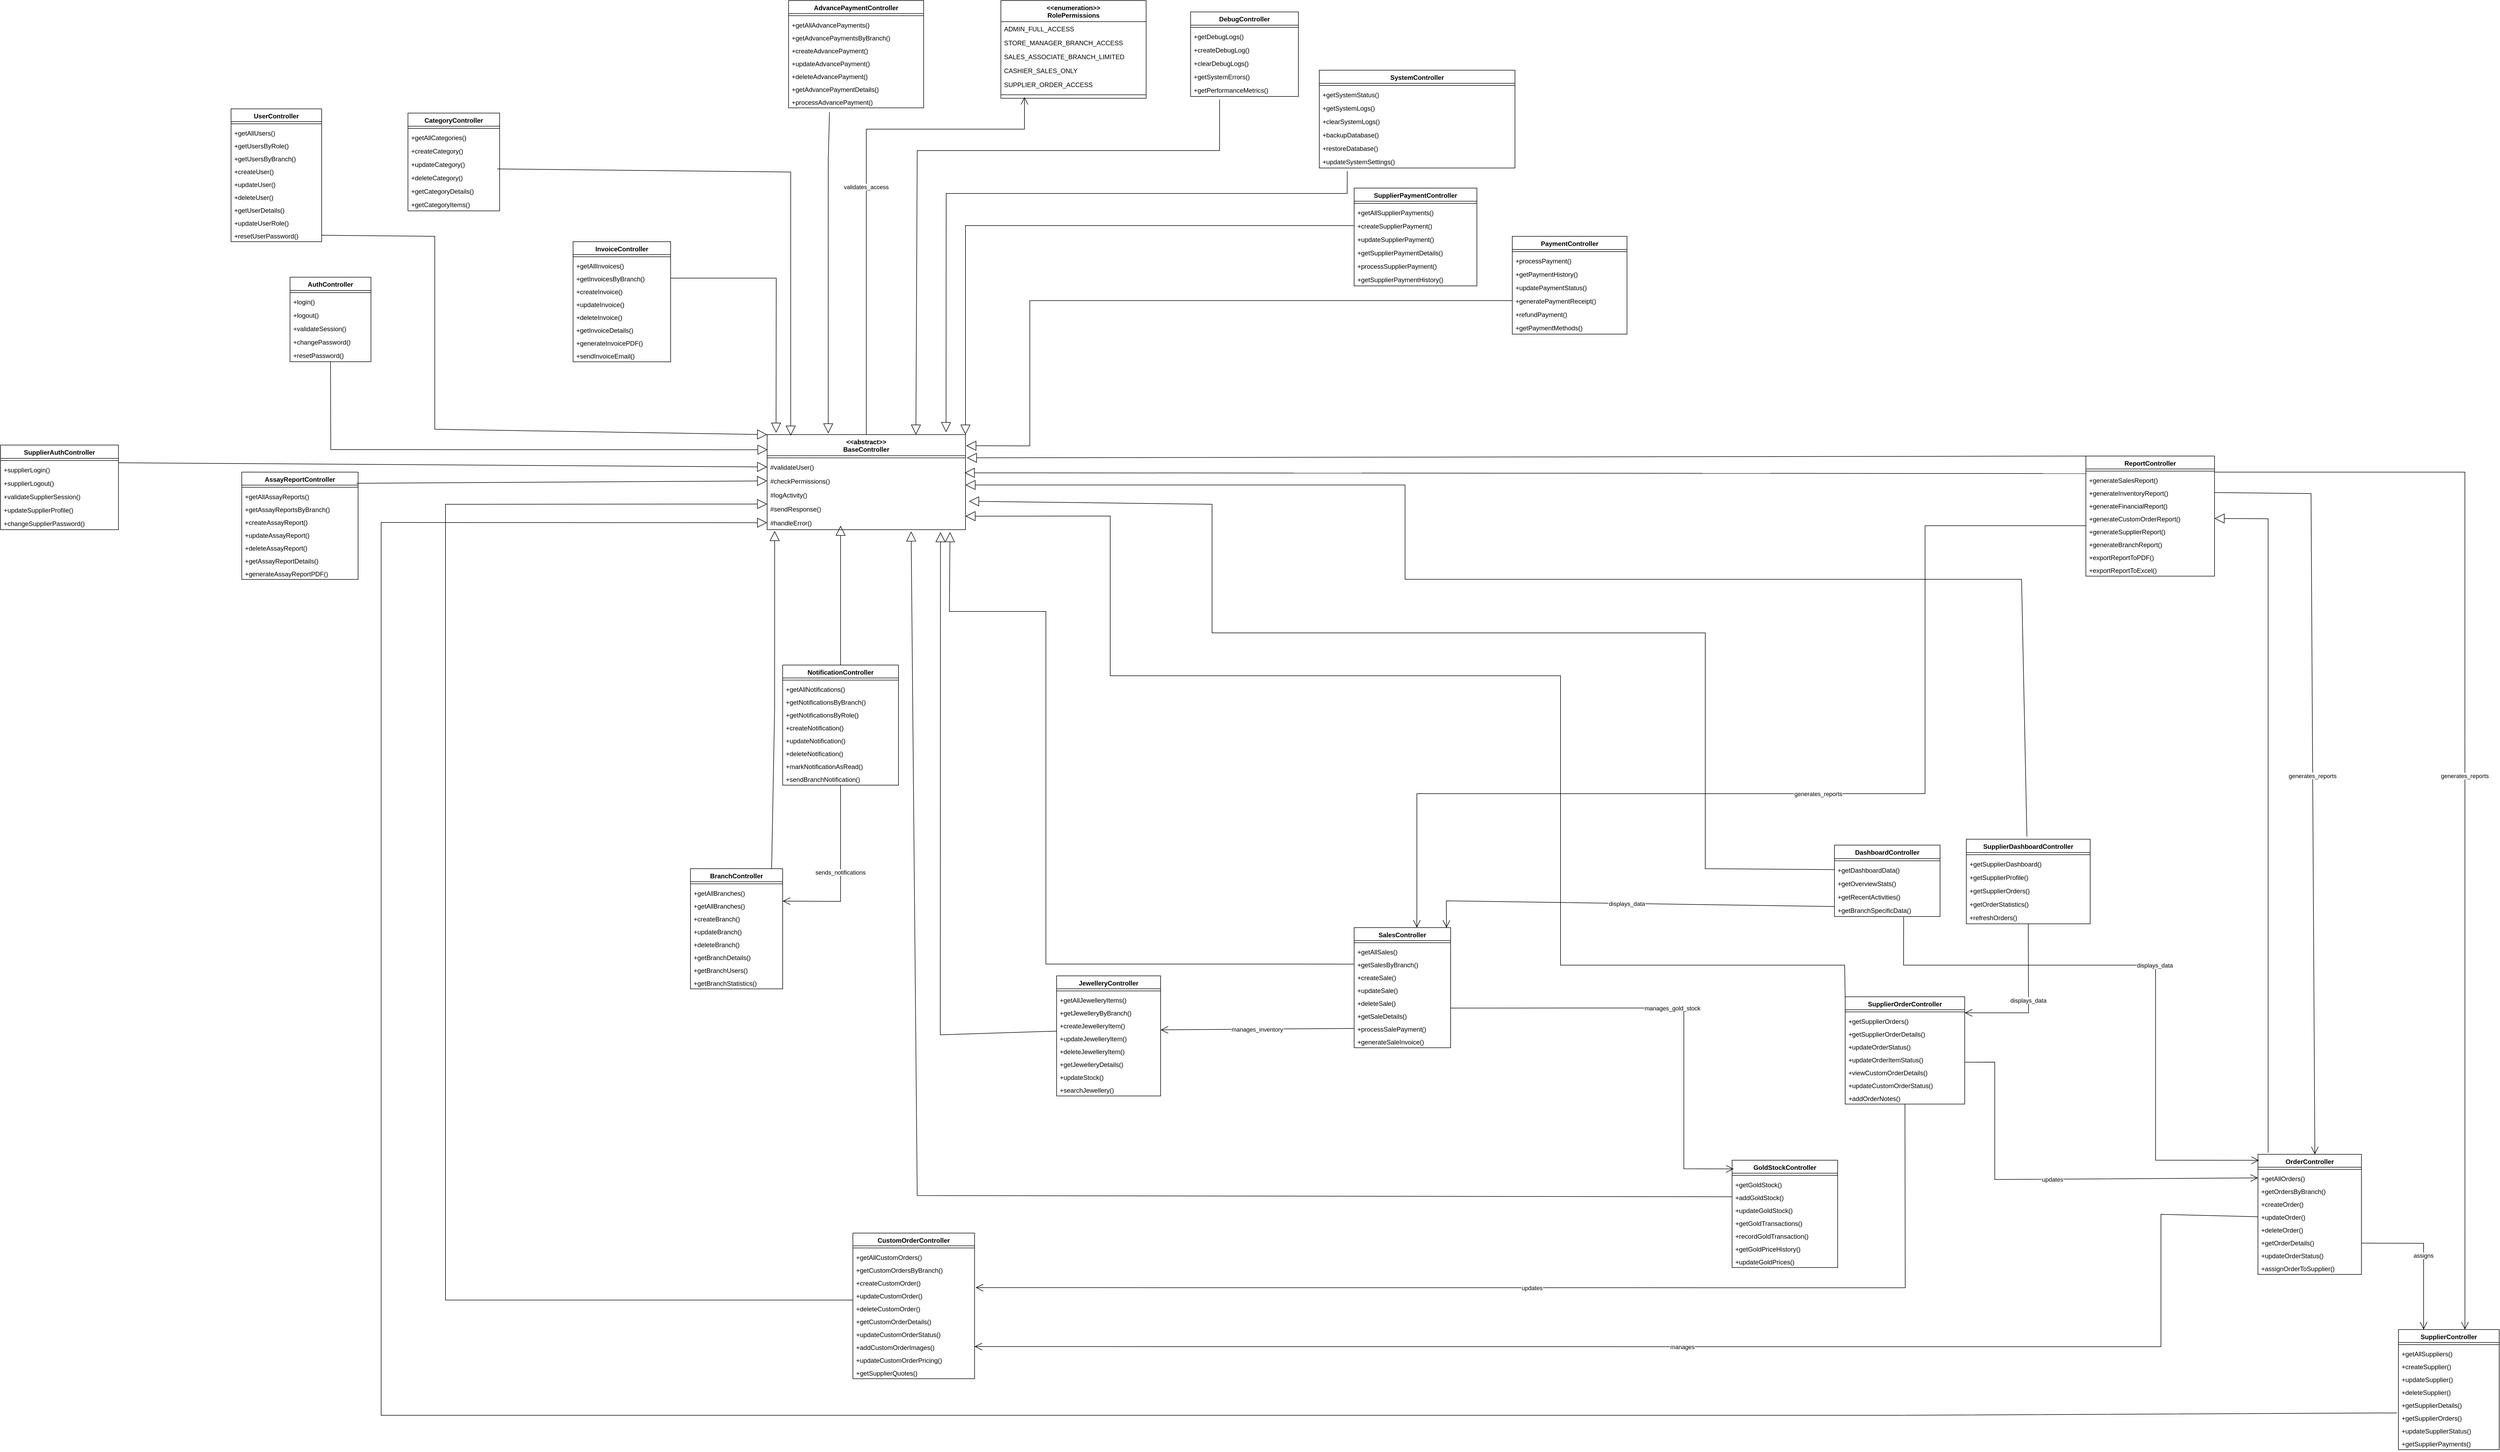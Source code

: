 <mxfile version="24.7.17">
  <diagram name="Page-1" id="tvs0EtW6w9-aj5x3e5f8">
    <mxGraphModel dx="3686" dy="3974" grid="1" gridSize="10" guides="1" tooltips="1" connect="1" arrows="1" fold="1" page="1" pageScale="1" pageWidth="850" pageHeight="1100" math="0" shadow="0">
      <root>
        <mxCell id="0" />
        <mxCell id="1" parent="0" />
        <mxCell id="T_AONRs3obO1m1KkKwD2-1" value="&lt;&lt;abstract&gt;&gt;&#xa;BaseController" style="swimlane;fontStyle=1;align=center;verticalAlign=top;childLayout=stackLayout;horizontal=1;startSize=39.386;horizontalStack=0;resizeParent=1;resizeParentMax=0;resizeLast=0;collapsible=0;marginBottom=0;" parent="1" vertex="1">
          <mxGeometry x="1880" y="-430" width="370" height="177.386" as="geometry" />
        </mxCell>
        <mxCell id="T_AONRs3obO1m1KkKwD2-2" style="line;strokeWidth=1;fillColor=none;align=left;verticalAlign=middle;spacingTop=-1;spacingLeft=3;spacingRight=3;rotatable=0;labelPosition=right;points=[];portConstraint=eastwest;strokeColor=inherit;" parent="T_AONRs3obO1m1KkKwD2-1" vertex="1">
          <mxGeometry y="39.386" width="370" height="8" as="geometry" />
        </mxCell>
        <mxCell id="T_AONRs3obO1m1KkKwD2-3" value="#validateUser()" style="text;strokeColor=none;fillColor=none;align=left;verticalAlign=top;spacingLeft=4;spacingRight=4;overflow=hidden;rotatable=0;points=[[0,0.5],[1,0.5]];portConstraint=eastwest;" parent="T_AONRs3obO1m1KkKwD2-1" vertex="1">
          <mxGeometry y="47.386" width="370" height="26" as="geometry" />
        </mxCell>
        <mxCell id="T_AONRs3obO1m1KkKwD2-4" value="#checkPermissions()" style="text;strokeColor=none;fillColor=none;align=left;verticalAlign=top;spacingLeft=4;spacingRight=4;overflow=hidden;rotatable=0;points=[[0,0.5],[1,0.5]];portConstraint=eastwest;" parent="T_AONRs3obO1m1KkKwD2-1" vertex="1">
          <mxGeometry y="73.386" width="370" height="26" as="geometry" />
        </mxCell>
        <mxCell id="T_AONRs3obO1m1KkKwD2-5" value="#logActivity()" style="text;strokeColor=none;fillColor=none;align=left;verticalAlign=top;spacingLeft=4;spacingRight=4;overflow=hidden;rotatable=0;points=[[0,0.5],[1,0.5]];portConstraint=eastwest;" parent="T_AONRs3obO1m1KkKwD2-1" vertex="1">
          <mxGeometry y="99.386" width="370" height="26" as="geometry" />
        </mxCell>
        <mxCell id="T_AONRs3obO1m1KkKwD2-6" value="#sendResponse()" style="text;strokeColor=none;fillColor=none;align=left;verticalAlign=top;spacingLeft=4;spacingRight=4;overflow=hidden;rotatable=0;points=[[0,0.5],[1,0.5]];portConstraint=eastwest;" parent="T_AONRs3obO1m1KkKwD2-1" vertex="1">
          <mxGeometry y="125.386" width="370" height="26" as="geometry" />
        </mxCell>
        <mxCell id="T_AONRs3obO1m1KkKwD2-7" value="#handleError()" style="text;strokeColor=none;fillColor=none;align=left;verticalAlign=top;spacingLeft=4;spacingRight=4;overflow=hidden;rotatable=0;points=[[0,0.5],[1,0.5]];portConstraint=eastwest;" parent="T_AONRs3obO1m1KkKwD2-1" vertex="1">
          <mxGeometry y="151.386" width="370" height="26" as="geometry" />
        </mxCell>
        <mxCell id="T_AONRs3obO1m1KkKwD2-8" value="AuthController" style="swimlane;fontStyle=1;align=center;verticalAlign=top;childLayout=stackLayout;horizontal=1;startSize=24.831;horizontalStack=0;resizeParent=1;resizeParentMax=0;resizeLast=0;collapsible=0;marginBottom=0;" parent="1" vertex="1">
          <mxGeometry x="990" y="-723.77" width="151" height="157.831" as="geometry" />
        </mxCell>
        <mxCell id="T_AONRs3obO1m1KkKwD2-9" style="line;strokeWidth=1;fillColor=none;align=left;verticalAlign=middle;spacingTop=-1;spacingLeft=3;spacingRight=3;rotatable=0;labelPosition=right;points=[];portConstraint=eastwest;strokeColor=inherit;" parent="T_AONRs3obO1m1KkKwD2-8" vertex="1">
          <mxGeometry y="24.831" width="151" height="8" as="geometry" />
        </mxCell>
        <mxCell id="T_AONRs3obO1m1KkKwD2-10" value="+login()" style="text;strokeColor=none;fillColor=none;align=left;verticalAlign=top;spacingLeft=4;spacingRight=4;overflow=hidden;rotatable=0;points=[[0,0.5],[1,0.5]];portConstraint=eastwest;" parent="T_AONRs3obO1m1KkKwD2-8" vertex="1">
          <mxGeometry y="32.831" width="151" height="25" as="geometry" />
        </mxCell>
        <mxCell id="T_AONRs3obO1m1KkKwD2-11" value="+logout()" style="text;strokeColor=none;fillColor=none;align=left;verticalAlign=top;spacingLeft=4;spacingRight=4;overflow=hidden;rotatable=0;points=[[0,0.5],[1,0.5]];portConstraint=eastwest;" parent="T_AONRs3obO1m1KkKwD2-8" vertex="1">
          <mxGeometry y="57.831" width="151" height="25" as="geometry" />
        </mxCell>
        <mxCell id="T_AONRs3obO1m1KkKwD2-12" value="+validateSession()" style="text;strokeColor=none;fillColor=none;align=left;verticalAlign=top;spacingLeft=4;spacingRight=4;overflow=hidden;rotatable=0;points=[[0,0.5],[1,0.5]];portConstraint=eastwest;" parent="T_AONRs3obO1m1KkKwD2-8" vertex="1">
          <mxGeometry y="82.831" width="151" height="25" as="geometry" />
        </mxCell>
        <mxCell id="T_AONRs3obO1m1KkKwD2-13" value="+changePassword()" style="text;strokeColor=none;fillColor=none;align=left;verticalAlign=top;spacingLeft=4;spacingRight=4;overflow=hidden;rotatable=0;points=[[0,0.5],[1,0.5]];portConstraint=eastwest;" parent="T_AONRs3obO1m1KkKwD2-8" vertex="1">
          <mxGeometry y="107.831" width="151" height="25" as="geometry" />
        </mxCell>
        <mxCell id="T_AONRs3obO1m1KkKwD2-14" value="+resetPassword()" style="text;strokeColor=none;fillColor=none;align=left;verticalAlign=top;spacingLeft=4;spacingRight=4;overflow=hidden;rotatable=0;points=[[0,0.5],[1,0.5]];portConstraint=eastwest;" parent="T_AONRs3obO1m1KkKwD2-8" vertex="1">
          <mxGeometry y="132.831" width="151" height="25" as="geometry" />
        </mxCell>
        <mxCell id="T_AONRs3obO1m1KkKwD2-15" value="SupplierAuthController" style="swimlane;fontStyle=1;align=center;verticalAlign=top;childLayout=stackLayout;horizontal=1;startSize=24.831;horizontalStack=0;resizeParent=1;resizeParentMax=0;resizeLast=0;collapsible=0;marginBottom=0;" parent="1" vertex="1">
          <mxGeometry x="450" y="-410.45" width="220" height="157.831" as="geometry" />
        </mxCell>
        <mxCell id="T_AONRs3obO1m1KkKwD2-16" style="line;strokeWidth=1;fillColor=none;align=left;verticalAlign=middle;spacingTop=-1;spacingLeft=3;spacingRight=3;rotatable=0;labelPosition=right;points=[];portConstraint=eastwest;strokeColor=inherit;" parent="T_AONRs3obO1m1KkKwD2-15" vertex="1">
          <mxGeometry y="24.831" width="220" height="8" as="geometry" />
        </mxCell>
        <mxCell id="T_AONRs3obO1m1KkKwD2-17" value="+supplierLogin()" style="text;strokeColor=none;fillColor=none;align=left;verticalAlign=top;spacingLeft=4;spacingRight=4;overflow=hidden;rotatable=0;points=[[0,0.5],[1,0.5]];portConstraint=eastwest;" parent="T_AONRs3obO1m1KkKwD2-15" vertex="1">
          <mxGeometry y="32.831" width="220" height="25" as="geometry" />
        </mxCell>
        <mxCell id="T_AONRs3obO1m1KkKwD2-18" value="+supplierLogout()" style="text;strokeColor=none;fillColor=none;align=left;verticalAlign=top;spacingLeft=4;spacingRight=4;overflow=hidden;rotatable=0;points=[[0,0.5],[1,0.5]];portConstraint=eastwest;" parent="T_AONRs3obO1m1KkKwD2-15" vertex="1">
          <mxGeometry y="57.831" width="220" height="25" as="geometry" />
        </mxCell>
        <mxCell id="T_AONRs3obO1m1KkKwD2-19" value="+validateSupplierSession()" style="text;strokeColor=none;fillColor=none;align=left;verticalAlign=top;spacingLeft=4;spacingRight=4;overflow=hidden;rotatable=0;points=[[0,0.5],[1,0.5]];portConstraint=eastwest;" parent="T_AONRs3obO1m1KkKwD2-15" vertex="1">
          <mxGeometry y="82.831" width="220" height="25" as="geometry" />
        </mxCell>
        <mxCell id="T_AONRs3obO1m1KkKwD2-20" value="+updateSupplierProfile()" style="text;strokeColor=none;fillColor=none;align=left;verticalAlign=top;spacingLeft=4;spacingRight=4;overflow=hidden;rotatable=0;points=[[0,0.5],[1,0.5]];portConstraint=eastwest;" parent="T_AONRs3obO1m1KkKwD2-15" vertex="1">
          <mxGeometry y="107.831" width="220" height="25" as="geometry" />
        </mxCell>
        <mxCell id="T_AONRs3obO1m1KkKwD2-21" value="+changeSupplierPassword()" style="text;strokeColor=none;fillColor=none;align=left;verticalAlign=top;spacingLeft=4;spacingRight=4;overflow=hidden;rotatable=0;points=[[0,0.5],[1,0.5]];portConstraint=eastwest;" parent="T_AONRs3obO1m1KkKwD2-15" vertex="1">
          <mxGeometry y="132.831" width="220" height="25" as="geometry" />
        </mxCell>
        <mxCell id="T_AONRs3obO1m1KkKwD2-22" value="DashboardController" style="swimlane;fontStyle=1;align=center;verticalAlign=top;childLayout=stackLayout;horizontal=1;startSize=25.273;horizontalStack=0;resizeParent=1;resizeParentMax=0;resizeLast=0;collapsible=0;marginBottom=0;" parent="1" vertex="1">
          <mxGeometry x="3871" y="336" width="197" height="133.273" as="geometry" />
        </mxCell>
        <mxCell id="T_AONRs3obO1m1KkKwD2-23" style="line;strokeWidth=1;fillColor=none;align=left;verticalAlign=middle;spacingTop=-1;spacingLeft=3;spacingRight=3;rotatable=0;labelPosition=right;points=[];portConstraint=eastwest;strokeColor=inherit;" parent="T_AONRs3obO1m1KkKwD2-22" vertex="1">
          <mxGeometry y="25.273" width="197" height="8" as="geometry" />
        </mxCell>
        <mxCell id="T_AONRs3obO1m1KkKwD2-24" value="+getDashboardData()" style="text;strokeColor=none;fillColor=none;align=left;verticalAlign=top;spacingLeft=4;spacingRight=4;overflow=hidden;rotatable=0;points=[[0,0.5],[1,0.5]];portConstraint=eastwest;" parent="T_AONRs3obO1m1KkKwD2-22" vertex="1">
          <mxGeometry y="33.273" width="197" height="25" as="geometry" />
        </mxCell>
        <mxCell id="T_AONRs3obO1m1KkKwD2-25" value="+getOverviewStats()" style="text;strokeColor=none;fillColor=none;align=left;verticalAlign=top;spacingLeft=4;spacingRight=4;overflow=hidden;rotatable=0;points=[[0,0.5],[1,0.5]];portConstraint=eastwest;" parent="T_AONRs3obO1m1KkKwD2-22" vertex="1">
          <mxGeometry y="58.273" width="197" height="25" as="geometry" />
        </mxCell>
        <mxCell id="T_AONRs3obO1m1KkKwD2-26" value="+getRecentActivities()" style="text;strokeColor=none;fillColor=none;align=left;verticalAlign=top;spacingLeft=4;spacingRight=4;overflow=hidden;rotatable=0;points=[[0,0.5],[1,0.5]];portConstraint=eastwest;" parent="T_AONRs3obO1m1KkKwD2-22" vertex="1">
          <mxGeometry y="83.273" width="197" height="25" as="geometry" />
        </mxCell>
        <mxCell id="T_AONRs3obO1m1KkKwD2-27" value="+getBranchSpecificData()" style="text;strokeColor=none;fillColor=none;align=left;verticalAlign=top;spacingLeft=4;spacingRight=4;overflow=hidden;rotatable=0;points=[[0,0.5],[1,0.5]];portConstraint=eastwest;" parent="T_AONRs3obO1m1KkKwD2-22" vertex="1">
          <mxGeometry y="108.273" width="197" height="25" as="geometry" />
        </mxCell>
        <mxCell id="T_AONRs3obO1m1KkKwD2-28" value="SupplierDashboardController" style="swimlane;fontStyle=1;align=center;verticalAlign=top;childLayout=stackLayout;horizontal=1;startSize=24.831;horizontalStack=0;resizeParent=1;resizeParentMax=0;resizeLast=0;collapsible=0;marginBottom=0;" parent="1" vertex="1">
          <mxGeometry x="4117" y="325" width="231" height="157.831" as="geometry" />
        </mxCell>
        <mxCell id="T_AONRs3obO1m1KkKwD2-29" style="line;strokeWidth=1;fillColor=none;align=left;verticalAlign=middle;spacingTop=-1;spacingLeft=3;spacingRight=3;rotatable=0;labelPosition=right;points=[];portConstraint=eastwest;strokeColor=inherit;" parent="T_AONRs3obO1m1KkKwD2-28" vertex="1">
          <mxGeometry y="24.831" width="231" height="8" as="geometry" />
        </mxCell>
        <mxCell id="T_AONRs3obO1m1KkKwD2-30" value="+getSupplierDashboard()" style="text;strokeColor=none;fillColor=none;align=left;verticalAlign=top;spacingLeft=4;spacingRight=4;overflow=hidden;rotatable=0;points=[[0,0.5],[1,0.5]];portConstraint=eastwest;" parent="T_AONRs3obO1m1KkKwD2-28" vertex="1">
          <mxGeometry y="32.831" width="231" height="25" as="geometry" />
        </mxCell>
        <mxCell id="T_AONRs3obO1m1KkKwD2-31" value="+getSupplierProfile()" style="text;strokeColor=none;fillColor=none;align=left;verticalAlign=top;spacingLeft=4;spacingRight=4;overflow=hidden;rotatable=0;points=[[0,0.5],[1,0.5]];portConstraint=eastwest;" parent="T_AONRs3obO1m1KkKwD2-28" vertex="1">
          <mxGeometry y="57.831" width="231" height="25" as="geometry" />
        </mxCell>
        <mxCell id="T_AONRs3obO1m1KkKwD2-32" value="+getSupplierOrders()" style="text;strokeColor=none;fillColor=none;align=left;verticalAlign=top;spacingLeft=4;spacingRight=4;overflow=hidden;rotatable=0;points=[[0,0.5],[1,0.5]];portConstraint=eastwest;" parent="T_AONRs3obO1m1KkKwD2-28" vertex="1">
          <mxGeometry y="82.831" width="231" height="25" as="geometry" />
        </mxCell>
        <mxCell id="T_AONRs3obO1m1KkKwD2-33" value="+getOrderStatistics()" style="text;strokeColor=none;fillColor=none;align=left;verticalAlign=top;spacingLeft=4;spacingRight=4;overflow=hidden;rotatable=0;points=[[0,0.5],[1,0.5]];portConstraint=eastwest;" parent="T_AONRs3obO1m1KkKwD2-28" vertex="1">
          <mxGeometry y="107.831" width="231" height="25" as="geometry" />
        </mxCell>
        <mxCell id="T_AONRs3obO1m1KkKwD2-34" value="+refreshOrders()" style="text;strokeColor=none;fillColor=none;align=left;verticalAlign=top;spacingLeft=4;spacingRight=4;overflow=hidden;rotatable=0;points=[[0,0.5],[1,0.5]];portConstraint=eastwest;" parent="T_AONRs3obO1m1KkKwD2-28" vertex="1">
          <mxGeometry y="132.831" width="231" height="25" as="geometry" />
        </mxCell>
        <mxCell id="T_AONRs3obO1m1KkKwD2-35" value="OrderController" style="swimlane;fontStyle=1;align=center;verticalAlign=top;childLayout=stackLayout;horizontal=1;startSize=24.063;horizontalStack=0;resizeParent=1;resizeParentMax=0;resizeLast=0;collapsible=0;marginBottom=0;" parent="1" vertex="1">
          <mxGeometry x="4661" y="913" width="193" height="224.063" as="geometry" />
        </mxCell>
        <mxCell id="T_AONRs3obO1m1KkKwD2-36" style="line;strokeWidth=1;fillColor=none;align=left;verticalAlign=middle;spacingTop=-1;spacingLeft=3;spacingRight=3;rotatable=0;labelPosition=right;points=[];portConstraint=eastwest;strokeColor=inherit;" parent="T_AONRs3obO1m1KkKwD2-35" vertex="1">
          <mxGeometry y="24.063" width="193" height="8" as="geometry" />
        </mxCell>
        <mxCell id="T_AONRs3obO1m1KkKwD2-37" value="+getAllOrders()" style="text;strokeColor=none;fillColor=none;align=left;verticalAlign=top;spacingLeft=4;spacingRight=4;overflow=hidden;rotatable=0;points=[[0,0.5],[1,0.5]];portConstraint=eastwest;" parent="T_AONRs3obO1m1KkKwD2-35" vertex="1">
          <mxGeometry y="32.063" width="193" height="24" as="geometry" />
        </mxCell>
        <mxCell id="T_AONRs3obO1m1KkKwD2-38" value="+getOrdersByBranch()" style="text;strokeColor=none;fillColor=none;align=left;verticalAlign=top;spacingLeft=4;spacingRight=4;overflow=hidden;rotatable=0;points=[[0,0.5],[1,0.5]];portConstraint=eastwest;" parent="T_AONRs3obO1m1KkKwD2-35" vertex="1">
          <mxGeometry y="56.063" width="193" height="24" as="geometry" />
        </mxCell>
        <mxCell id="T_AONRs3obO1m1KkKwD2-39" value="+createOrder()" style="text;strokeColor=none;fillColor=none;align=left;verticalAlign=top;spacingLeft=4;spacingRight=4;overflow=hidden;rotatable=0;points=[[0,0.5],[1,0.5]];portConstraint=eastwest;" parent="T_AONRs3obO1m1KkKwD2-35" vertex="1">
          <mxGeometry y="80.063" width="193" height="24" as="geometry" />
        </mxCell>
        <mxCell id="T_AONRs3obO1m1KkKwD2-40" value="+updateOrder()" style="text;strokeColor=none;fillColor=none;align=left;verticalAlign=top;spacingLeft=4;spacingRight=4;overflow=hidden;rotatable=0;points=[[0,0.5],[1,0.5]];portConstraint=eastwest;" parent="T_AONRs3obO1m1KkKwD2-35" vertex="1">
          <mxGeometry y="104.063" width="193" height="24" as="geometry" />
        </mxCell>
        <mxCell id="T_AONRs3obO1m1KkKwD2-41" value="+deleteOrder()" style="text;strokeColor=none;fillColor=none;align=left;verticalAlign=top;spacingLeft=4;spacingRight=4;overflow=hidden;rotatable=0;points=[[0,0.5],[1,0.5]];portConstraint=eastwest;" parent="T_AONRs3obO1m1KkKwD2-35" vertex="1">
          <mxGeometry y="128.063" width="193" height="24" as="geometry" />
        </mxCell>
        <mxCell id="T_AONRs3obO1m1KkKwD2-42" value="+getOrderDetails()" style="text;strokeColor=none;fillColor=none;align=left;verticalAlign=top;spacingLeft=4;spacingRight=4;overflow=hidden;rotatable=0;points=[[0,0.5],[1,0.5]];portConstraint=eastwest;" parent="T_AONRs3obO1m1KkKwD2-35" vertex="1">
          <mxGeometry y="152.063" width="193" height="24" as="geometry" />
        </mxCell>
        <mxCell id="T_AONRs3obO1m1KkKwD2-43" value="+updateOrderStatus()" style="text;strokeColor=none;fillColor=none;align=left;verticalAlign=top;spacingLeft=4;spacingRight=4;overflow=hidden;rotatable=0;points=[[0,0.5],[1,0.5]];portConstraint=eastwest;" parent="T_AONRs3obO1m1KkKwD2-35" vertex="1">
          <mxGeometry y="176.063" width="193" height="24" as="geometry" />
        </mxCell>
        <mxCell id="T_AONRs3obO1m1KkKwD2-44" value="+assignOrderToSupplier()" style="text;strokeColor=none;fillColor=none;align=left;verticalAlign=top;spacingLeft=4;spacingRight=4;overflow=hidden;rotatable=0;points=[[0,0.5],[1,0.5]];portConstraint=eastwest;" parent="T_AONRs3obO1m1KkKwD2-35" vertex="1">
          <mxGeometry y="200.063" width="193" height="24" as="geometry" />
        </mxCell>
        <mxCell id="T_AONRs3obO1m1KkKwD2-45" value="CustomOrderController" style="swimlane;fontStyle=1;align=center;verticalAlign=top;childLayout=stackLayout;horizontal=1;startSize=23.774;horizontalStack=0;resizeParent=1;resizeParentMax=0;resizeLast=0;collapsible=0;marginBottom=0;" parent="1" vertex="1">
          <mxGeometry x="2040" y="1060" width="227" height="271.774" as="geometry" />
        </mxCell>
        <mxCell id="T_AONRs3obO1m1KkKwD2-46" style="line;strokeWidth=1;fillColor=none;align=left;verticalAlign=middle;spacingTop=-1;spacingLeft=3;spacingRight=3;rotatable=0;labelPosition=right;points=[];portConstraint=eastwest;strokeColor=inherit;" parent="T_AONRs3obO1m1KkKwD2-45" vertex="1">
          <mxGeometry y="23.774" width="227" height="8" as="geometry" />
        </mxCell>
        <mxCell id="T_AONRs3obO1m1KkKwD2-47" value="+getAllCustomOrders()" style="text;strokeColor=none;fillColor=none;align=left;verticalAlign=top;spacingLeft=4;spacingRight=4;overflow=hidden;rotatable=0;points=[[0,0.5],[1,0.5]];portConstraint=eastwest;" parent="T_AONRs3obO1m1KkKwD2-45" vertex="1">
          <mxGeometry y="31.774" width="227" height="24" as="geometry" />
        </mxCell>
        <mxCell id="T_AONRs3obO1m1KkKwD2-48" value="+getCustomOrdersByBranch()" style="text;strokeColor=none;fillColor=none;align=left;verticalAlign=top;spacingLeft=4;spacingRight=4;overflow=hidden;rotatable=0;points=[[0,0.5],[1,0.5]];portConstraint=eastwest;" parent="T_AONRs3obO1m1KkKwD2-45" vertex="1">
          <mxGeometry y="55.774" width="227" height="24" as="geometry" />
        </mxCell>
        <mxCell id="T_AONRs3obO1m1KkKwD2-49" value="+createCustomOrder()" style="text;strokeColor=none;fillColor=none;align=left;verticalAlign=top;spacingLeft=4;spacingRight=4;overflow=hidden;rotatable=0;points=[[0,0.5],[1,0.5]];portConstraint=eastwest;" parent="T_AONRs3obO1m1KkKwD2-45" vertex="1">
          <mxGeometry y="79.774" width="227" height="24" as="geometry" />
        </mxCell>
        <mxCell id="T_AONRs3obO1m1KkKwD2-50" value="+updateCustomOrder()" style="text;strokeColor=none;fillColor=none;align=left;verticalAlign=top;spacingLeft=4;spacingRight=4;overflow=hidden;rotatable=0;points=[[0,0.5],[1,0.5]];portConstraint=eastwest;" parent="T_AONRs3obO1m1KkKwD2-45" vertex="1">
          <mxGeometry y="103.774" width="227" height="24" as="geometry" />
        </mxCell>
        <mxCell id="T_AONRs3obO1m1KkKwD2-51" value="+deleteCustomOrder()" style="text;strokeColor=none;fillColor=none;align=left;verticalAlign=top;spacingLeft=4;spacingRight=4;overflow=hidden;rotatable=0;points=[[0,0.5],[1,0.5]];portConstraint=eastwest;" parent="T_AONRs3obO1m1KkKwD2-45" vertex="1">
          <mxGeometry y="127.774" width="227" height="24" as="geometry" />
        </mxCell>
        <mxCell id="T_AONRs3obO1m1KkKwD2-52" value="+getCustomOrderDetails()" style="text;strokeColor=none;fillColor=none;align=left;verticalAlign=top;spacingLeft=4;spacingRight=4;overflow=hidden;rotatable=0;points=[[0,0.5],[1,0.5]];portConstraint=eastwest;" parent="T_AONRs3obO1m1KkKwD2-45" vertex="1">
          <mxGeometry y="151.774" width="227" height="24" as="geometry" />
        </mxCell>
        <mxCell id="T_AONRs3obO1m1KkKwD2-53" value="+updateCustomOrderStatus()" style="text;strokeColor=none;fillColor=none;align=left;verticalAlign=top;spacingLeft=4;spacingRight=4;overflow=hidden;rotatable=0;points=[[0,0.5],[1,0.5]];portConstraint=eastwest;" parent="T_AONRs3obO1m1KkKwD2-45" vertex="1">
          <mxGeometry y="175.774" width="227" height="24" as="geometry" />
        </mxCell>
        <mxCell id="T_AONRs3obO1m1KkKwD2-54" value="+addCustomOrderImages()" style="text;strokeColor=none;fillColor=none;align=left;verticalAlign=top;spacingLeft=4;spacingRight=4;overflow=hidden;rotatable=0;points=[[0,0.5],[1,0.5]];portConstraint=eastwest;" parent="T_AONRs3obO1m1KkKwD2-45" vertex="1">
          <mxGeometry y="199.774" width="227" height="24" as="geometry" />
        </mxCell>
        <mxCell id="T_AONRs3obO1m1KkKwD2-55" value="+updateCustomOrderPricing()" style="text;strokeColor=none;fillColor=none;align=left;verticalAlign=top;spacingLeft=4;spacingRight=4;overflow=hidden;rotatable=0;points=[[0,0.5],[1,0.5]];portConstraint=eastwest;" parent="T_AONRs3obO1m1KkKwD2-45" vertex="1">
          <mxGeometry y="223.774" width="227" height="24" as="geometry" />
        </mxCell>
        <mxCell id="T_AONRs3obO1m1KkKwD2-56" value="+getSupplierQuotes()" style="text;strokeColor=none;fillColor=none;align=left;verticalAlign=top;spacingLeft=4;spacingRight=4;overflow=hidden;rotatable=0;points=[[0,0.5],[1,0.5]];portConstraint=eastwest;" parent="T_AONRs3obO1m1KkKwD2-45" vertex="1">
          <mxGeometry y="247.774" width="227" height="24" as="geometry" />
        </mxCell>
        <mxCell id="T_AONRs3obO1m1KkKwD2-57" value="SupplierOrderController" style="swimlane;fontStyle=1;align=center;verticalAlign=top;childLayout=stackLayout;horizontal=1;startSize=24.259;horizontalStack=0;resizeParent=1;resizeParentMax=0;resizeLast=0;collapsible=0;marginBottom=0;" parent="1" vertex="1">
          <mxGeometry x="3891" y="619" width="223" height="200.259" as="geometry" />
        </mxCell>
        <mxCell id="T_AONRs3obO1m1KkKwD2-58" style="line;strokeWidth=1;fillColor=none;align=left;verticalAlign=middle;spacingTop=-1;spacingLeft=3;spacingRight=3;rotatable=0;labelPosition=right;points=[];portConstraint=eastwest;strokeColor=inherit;" parent="T_AONRs3obO1m1KkKwD2-57" vertex="1">
          <mxGeometry y="24.259" width="223" height="8" as="geometry" />
        </mxCell>
        <mxCell id="T_AONRs3obO1m1KkKwD2-59" value="+getSupplierOrders()" style="text;strokeColor=none;fillColor=none;align=left;verticalAlign=top;spacingLeft=4;spacingRight=4;overflow=hidden;rotatable=0;points=[[0,0.5],[1,0.5]];portConstraint=eastwest;" parent="T_AONRs3obO1m1KkKwD2-57" vertex="1">
          <mxGeometry y="32.259" width="223" height="24" as="geometry" />
        </mxCell>
        <mxCell id="T_AONRs3obO1m1KkKwD2-60" value="+getSupplierOrderDetails()" style="text;strokeColor=none;fillColor=none;align=left;verticalAlign=top;spacingLeft=4;spacingRight=4;overflow=hidden;rotatable=0;points=[[0,0.5],[1,0.5]];portConstraint=eastwest;" parent="T_AONRs3obO1m1KkKwD2-57" vertex="1">
          <mxGeometry y="56.259" width="223" height="24" as="geometry" />
        </mxCell>
        <mxCell id="T_AONRs3obO1m1KkKwD2-61" value="+updateOrderStatus()" style="text;strokeColor=none;fillColor=none;align=left;verticalAlign=top;spacingLeft=4;spacingRight=4;overflow=hidden;rotatable=0;points=[[0,0.5],[1,0.5]];portConstraint=eastwest;" parent="T_AONRs3obO1m1KkKwD2-57" vertex="1">
          <mxGeometry y="80.259" width="223" height="24" as="geometry" />
        </mxCell>
        <mxCell id="T_AONRs3obO1m1KkKwD2-62" value="+updateOrderItemStatus()" style="text;strokeColor=none;fillColor=none;align=left;verticalAlign=top;spacingLeft=4;spacingRight=4;overflow=hidden;rotatable=0;points=[[0,0.5],[1,0.5]];portConstraint=eastwest;" parent="T_AONRs3obO1m1KkKwD2-57" vertex="1">
          <mxGeometry y="104.259" width="223" height="24" as="geometry" />
        </mxCell>
        <mxCell id="T_AONRs3obO1m1KkKwD2-63" value="+viewCustomOrderDetails()" style="text;strokeColor=none;fillColor=none;align=left;verticalAlign=top;spacingLeft=4;spacingRight=4;overflow=hidden;rotatable=0;points=[[0,0.5],[1,0.5]];portConstraint=eastwest;" parent="T_AONRs3obO1m1KkKwD2-57" vertex="1">
          <mxGeometry y="128.259" width="223" height="24" as="geometry" />
        </mxCell>
        <mxCell id="T_AONRs3obO1m1KkKwD2-64" value="+updateCustomOrderStatus()" style="text;strokeColor=none;fillColor=none;align=left;verticalAlign=top;spacingLeft=4;spacingRight=4;overflow=hidden;rotatable=0;points=[[0,0.5],[1,0.5]];portConstraint=eastwest;" parent="T_AONRs3obO1m1KkKwD2-57" vertex="1">
          <mxGeometry y="152.259" width="223" height="24" as="geometry" />
        </mxCell>
        <mxCell id="T_AONRs3obO1m1KkKwD2-65" value="+addOrderNotes()" style="text;strokeColor=none;fillColor=none;align=left;verticalAlign=top;spacingLeft=4;spacingRight=4;overflow=hidden;rotatable=0;points=[[0,0.5],[1,0.5]];portConstraint=eastwest;" parent="T_AONRs3obO1m1KkKwD2-57" vertex="1">
          <mxGeometry y="176.259" width="223" height="24" as="geometry" />
        </mxCell>
        <mxCell id="T_AONRs3obO1m1KkKwD2-66" value="JewelleryController" style="swimlane;fontStyle=1;align=center;verticalAlign=top;childLayout=stackLayout;horizontal=1;startSize=24.063;horizontalStack=0;resizeParent=1;resizeParentMax=0;resizeLast=0;collapsible=0;marginBottom=0;" parent="1" vertex="1">
          <mxGeometry x="2420" y="580" width="194" height="224.063" as="geometry" />
        </mxCell>
        <mxCell id="T_AONRs3obO1m1KkKwD2-67" style="line;strokeWidth=1;fillColor=none;align=left;verticalAlign=middle;spacingTop=-1;spacingLeft=3;spacingRight=3;rotatable=0;labelPosition=right;points=[];portConstraint=eastwest;strokeColor=inherit;" parent="T_AONRs3obO1m1KkKwD2-66" vertex="1">
          <mxGeometry y="24.063" width="194" height="8" as="geometry" />
        </mxCell>
        <mxCell id="T_AONRs3obO1m1KkKwD2-68" value="+getAllJewelleryItems()" style="text;strokeColor=none;fillColor=none;align=left;verticalAlign=top;spacingLeft=4;spacingRight=4;overflow=hidden;rotatable=0;points=[[0,0.5],[1,0.5]];portConstraint=eastwest;" parent="T_AONRs3obO1m1KkKwD2-66" vertex="1">
          <mxGeometry y="32.063" width="194" height="24" as="geometry" />
        </mxCell>
        <mxCell id="T_AONRs3obO1m1KkKwD2-69" value="+getJewelleryByBranch()" style="text;strokeColor=none;fillColor=none;align=left;verticalAlign=top;spacingLeft=4;spacingRight=4;overflow=hidden;rotatable=0;points=[[0,0.5],[1,0.5]];portConstraint=eastwest;" parent="T_AONRs3obO1m1KkKwD2-66" vertex="1">
          <mxGeometry y="56.063" width="194" height="24" as="geometry" />
        </mxCell>
        <mxCell id="T_AONRs3obO1m1KkKwD2-70" value="+createJewelleryItem()" style="text;strokeColor=none;fillColor=none;align=left;verticalAlign=top;spacingLeft=4;spacingRight=4;overflow=hidden;rotatable=0;points=[[0,0.5],[1,0.5]];portConstraint=eastwest;" parent="T_AONRs3obO1m1KkKwD2-66" vertex="1">
          <mxGeometry y="80.063" width="194" height="24" as="geometry" />
        </mxCell>
        <mxCell id="T_AONRs3obO1m1KkKwD2-71" value="+updateJewelleryItem()" style="text;strokeColor=none;fillColor=none;align=left;verticalAlign=top;spacingLeft=4;spacingRight=4;overflow=hidden;rotatable=0;points=[[0,0.5],[1,0.5]];portConstraint=eastwest;" parent="T_AONRs3obO1m1KkKwD2-66" vertex="1">
          <mxGeometry y="104.063" width="194" height="24" as="geometry" />
        </mxCell>
        <mxCell id="T_AONRs3obO1m1KkKwD2-72" value="+deleteJewelleryItem()" style="text;strokeColor=none;fillColor=none;align=left;verticalAlign=top;spacingLeft=4;spacingRight=4;overflow=hidden;rotatable=0;points=[[0,0.5],[1,0.5]];portConstraint=eastwest;" parent="T_AONRs3obO1m1KkKwD2-66" vertex="1">
          <mxGeometry y="128.063" width="194" height="24" as="geometry" />
        </mxCell>
        <mxCell id="T_AONRs3obO1m1KkKwD2-73" value="+getJewelleryDetails()" style="text;strokeColor=none;fillColor=none;align=left;verticalAlign=top;spacingLeft=4;spacingRight=4;overflow=hidden;rotatable=0;points=[[0,0.5],[1,0.5]];portConstraint=eastwest;" parent="T_AONRs3obO1m1KkKwD2-66" vertex="1">
          <mxGeometry y="152.063" width="194" height="24" as="geometry" />
        </mxCell>
        <mxCell id="T_AONRs3obO1m1KkKwD2-74" value="+updateStock()" style="text;strokeColor=none;fillColor=none;align=left;verticalAlign=top;spacingLeft=4;spacingRight=4;overflow=hidden;rotatable=0;points=[[0,0.5],[1,0.5]];portConstraint=eastwest;" parent="T_AONRs3obO1m1KkKwD2-66" vertex="1">
          <mxGeometry y="176.063" width="194" height="24" as="geometry" />
        </mxCell>
        <mxCell id="T_AONRs3obO1m1KkKwD2-75" value="+searchJewellery()" style="text;strokeColor=none;fillColor=none;align=left;verticalAlign=top;spacingLeft=4;spacingRight=4;overflow=hidden;rotatable=0;points=[[0,0.5],[1,0.5]];portConstraint=eastwest;" parent="T_AONRs3obO1m1KkKwD2-66" vertex="1">
          <mxGeometry y="200.063" width="194" height="24" as="geometry" />
        </mxCell>
        <mxCell id="T_AONRs3obO1m1KkKwD2-76" value="GoldStockController" style="swimlane;fontStyle=1;align=center;verticalAlign=top;childLayout=stackLayout;horizontal=1;startSize=24.259;horizontalStack=0;resizeParent=1;resizeParentMax=0;resizeLast=0;collapsible=0;marginBottom=0;" parent="1" vertex="1">
          <mxGeometry x="3680" y="924" width="197" height="200.259" as="geometry" />
        </mxCell>
        <mxCell id="T_AONRs3obO1m1KkKwD2-77" style="line;strokeWidth=1;fillColor=none;align=left;verticalAlign=middle;spacingTop=-1;spacingLeft=3;spacingRight=3;rotatable=0;labelPosition=right;points=[];portConstraint=eastwest;strokeColor=inherit;" parent="T_AONRs3obO1m1KkKwD2-76" vertex="1">
          <mxGeometry y="24.259" width="197" height="8" as="geometry" />
        </mxCell>
        <mxCell id="T_AONRs3obO1m1KkKwD2-78" value="+getGoldStock()" style="text;strokeColor=none;fillColor=none;align=left;verticalAlign=top;spacingLeft=4;spacingRight=4;overflow=hidden;rotatable=0;points=[[0,0.5],[1,0.5]];portConstraint=eastwest;" parent="T_AONRs3obO1m1KkKwD2-76" vertex="1">
          <mxGeometry y="32.259" width="197" height="24" as="geometry" />
        </mxCell>
        <mxCell id="T_AONRs3obO1m1KkKwD2-79" value="+addGoldStock()" style="text;strokeColor=none;fillColor=none;align=left;verticalAlign=top;spacingLeft=4;spacingRight=4;overflow=hidden;rotatable=0;points=[[0,0.5],[1,0.5]];portConstraint=eastwest;" parent="T_AONRs3obO1m1KkKwD2-76" vertex="1">
          <mxGeometry y="56.259" width="197" height="24" as="geometry" />
        </mxCell>
        <mxCell id="T_AONRs3obO1m1KkKwD2-80" value="+updateGoldStock()" style="text;strokeColor=none;fillColor=none;align=left;verticalAlign=top;spacingLeft=4;spacingRight=4;overflow=hidden;rotatable=0;points=[[0,0.5],[1,0.5]];portConstraint=eastwest;" parent="T_AONRs3obO1m1KkKwD2-76" vertex="1">
          <mxGeometry y="80.259" width="197" height="24" as="geometry" />
        </mxCell>
        <mxCell id="T_AONRs3obO1m1KkKwD2-81" value="+getGoldTransactions()" style="text;strokeColor=none;fillColor=none;align=left;verticalAlign=top;spacingLeft=4;spacingRight=4;overflow=hidden;rotatable=0;points=[[0,0.5],[1,0.5]];portConstraint=eastwest;" parent="T_AONRs3obO1m1KkKwD2-76" vertex="1">
          <mxGeometry y="104.259" width="197" height="24" as="geometry" />
        </mxCell>
        <mxCell id="T_AONRs3obO1m1KkKwD2-82" value="+recordGoldTransaction()" style="text;strokeColor=none;fillColor=none;align=left;verticalAlign=top;spacingLeft=4;spacingRight=4;overflow=hidden;rotatable=0;points=[[0,0.5],[1,0.5]];portConstraint=eastwest;" parent="T_AONRs3obO1m1KkKwD2-76" vertex="1">
          <mxGeometry y="128.259" width="197" height="24" as="geometry" />
        </mxCell>
        <mxCell id="T_AONRs3obO1m1KkKwD2-83" value="+getGoldPriceHistory()" style="text;strokeColor=none;fillColor=none;align=left;verticalAlign=top;spacingLeft=4;spacingRight=4;overflow=hidden;rotatable=0;points=[[0,0.5],[1,0.5]];portConstraint=eastwest;" parent="T_AONRs3obO1m1KkKwD2-76" vertex="1">
          <mxGeometry y="152.259" width="197" height="24" as="geometry" />
        </mxCell>
        <mxCell id="T_AONRs3obO1m1KkKwD2-84" value="+updateGoldPrices()" style="text;strokeColor=none;fillColor=none;align=left;verticalAlign=top;spacingLeft=4;spacingRight=4;overflow=hidden;rotatable=0;points=[[0,0.5],[1,0.5]];portConstraint=eastwest;" parent="T_AONRs3obO1m1KkKwD2-76" vertex="1">
          <mxGeometry y="176.259" width="197" height="24" as="geometry" />
        </mxCell>
        <mxCell id="T_AONRs3obO1m1KkKwD2-85" value="CategoryController" style="swimlane;fontStyle=1;align=center;verticalAlign=top;childLayout=stackLayout;horizontal=1;startSize=24.507;horizontalStack=0;resizeParent=1;resizeParentMax=0;resizeLast=0;collapsible=0;marginBottom=0;" parent="1" vertex="1">
          <mxGeometry x="1210" y="-1030" width="171" height="182.507" as="geometry" />
        </mxCell>
        <mxCell id="T_AONRs3obO1m1KkKwD2-86" style="line;strokeWidth=1;fillColor=none;align=left;verticalAlign=middle;spacingTop=-1;spacingLeft=3;spacingRight=3;rotatable=0;labelPosition=right;points=[];portConstraint=eastwest;strokeColor=inherit;" parent="T_AONRs3obO1m1KkKwD2-85" vertex="1">
          <mxGeometry y="24.507" width="171" height="8" as="geometry" />
        </mxCell>
        <mxCell id="T_AONRs3obO1m1KkKwD2-87" value="+getAllCategories()" style="text;strokeColor=none;fillColor=none;align=left;verticalAlign=top;spacingLeft=4;spacingRight=4;overflow=hidden;rotatable=0;points=[[0,0.5],[1,0.5]];portConstraint=eastwest;" parent="T_AONRs3obO1m1KkKwD2-85" vertex="1">
          <mxGeometry y="32.507" width="171" height="25" as="geometry" />
        </mxCell>
        <mxCell id="T_AONRs3obO1m1KkKwD2-88" value="+createCategory()" style="text;strokeColor=none;fillColor=none;align=left;verticalAlign=top;spacingLeft=4;spacingRight=4;overflow=hidden;rotatable=0;points=[[0,0.5],[1,0.5]];portConstraint=eastwest;" parent="T_AONRs3obO1m1KkKwD2-85" vertex="1">
          <mxGeometry y="57.507" width="171" height="25" as="geometry" />
        </mxCell>
        <mxCell id="T_AONRs3obO1m1KkKwD2-89" value="+updateCategory()" style="text;strokeColor=none;fillColor=none;align=left;verticalAlign=top;spacingLeft=4;spacingRight=4;overflow=hidden;rotatable=0;points=[[0,0.5],[1,0.5]];portConstraint=eastwest;" parent="T_AONRs3obO1m1KkKwD2-85" vertex="1">
          <mxGeometry y="82.507" width="171" height="25" as="geometry" />
        </mxCell>
        <mxCell id="T_AONRs3obO1m1KkKwD2-90" value="+deleteCategory()" style="text;strokeColor=none;fillColor=none;align=left;verticalAlign=top;spacingLeft=4;spacingRight=4;overflow=hidden;rotatable=0;points=[[0,0.5],[1,0.5]];portConstraint=eastwest;" parent="T_AONRs3obO1m1KkKwD2-85" vertex="1">
          <mxGeometry y="107.507" width="171" height="25" as="geometry" />
        </mxCell>
        <mxCell id="T_AONRs3obO1m1KkKwD2-91" value="+getCategoryDetails()" style="text;strokeColor=none;fillColor=none;align=left;verticalAlign=top;spacingLeft=4;spacingRight=4;overflow=hidden;rotatable=0;points=[[0,0.5],[1,0.5]];portConstraint=eastwest;" parent="T_AONRs3obO1m1KkKwD2-85" vertex="1">
          <mxGeometry y="132.507" width="171" height="25" as="geometry" />
        </mxCell>
        <mxCell id="T_AONRs3obO1m1KkKwD2-92" value="+getCategoryItems()" style="text;strokeColor=none;fillColor=none;align=left;verticalAlign=top;spacingLeft=4;spacingRight=4;overflow=hidden;rotatable=0;points=[[0,0.5],[1,0.5]];portConstraint=eastwest;" parent="T_AONRs3obO1m1KkKwD2-85" vertex="1">
          <mxGeometry y="157.507" width="171" height="25" as="geometry" />
        </mxCell>
        <mxCell id="T_AONRs3obO1m1KkKwD2-93" value="SalesController" style="swimlane;fontStyle=1;align=center;verticalAlign=top;childLayout=stackLayout;horizontal=1;startSize=24.063;horizontalStack=0;resizeParent=1;resizeParentMax=0;resizeLast=0;collapsible=0;marginBottom=0;" parent="1" vertex="1">
          <mxGeometry x="2975" y="490" width="180" height="224.063" as="geometry" />
        </mxCell>
        <mxCell id="T_AONRs3obO1m1KkKwD2-94" style="line;strokeWidth=1;fillColor=none;align=left;verticalAlign=middle;spacingTop=-1;spacingLeft=3;spacingRight=3;rotatable=0;labelPosition=right;points=[];portConstraint=eastwest;strokeColor=inherit;" parent="T_AONRs3obO1m1KkKwD2-93" vertex="1">
          <mxGeometry y="24.063" width="180" height="8" as="geometry" />
        </mxCell>
        <mxCell id="T_AONRs3obO1m1KkKwD2-95" value="+getAllSales()" style="text;strokeColor=none;fillColor=none;align=left;verticalAlign=top;spacingLeft=4;spacingRight=4;overflow=hidden;rotatable=0;points=[[0,0.5],[1,0.5]];portConstraint=eastwest;" parent="T_AONRs3obO1m1KkKwD2-93" vertex="1">
          <mxGeometry y="32.063" width="180" height="24" as="geometry" />
        </mxCell>
        <mxCell id="T_AONRs3obO1m1KkKwD2-96" value="+getSalesByBranch()" style="text;strokeColor=none;fillColor=none;align=left;verticalAlign=top;spacingLeft=4;spacingRight=4;overflow=hidden;rotatable=0;points=[[0,0.5],[1,0.5]];portConstraint=eastwest;" parent="T_AONRs3obO1m1KkKwD2-93" vertex="1">
          <mxGeometry y="56.063" width="180" height="24" as="geometry" />
        </mxCell>
        <mxCell id="T_AONRs3obO1m1KkKwD2-97" value="+createSale()" style="text;strokeColor=none;fillColor=none;align=left;verticalAlign=top;spacingLeft=4;spacingRight=4;overflow=hidden;rotatable=0;points=[[0,0.5],[1,0.5]];portConstraint=eastwest;" parent="T_AONRs3obO1m1KkKwD2-93" vertex="1">
          <mxGeometry y="80.063" width="180" height="24" as="geometry" />
        </mxCell>
        <mxCell id="T_AONRs3obO1m1KkKwD2-98" value="+updateSale()" style="text;strokeColor=none;fillColor=none;align=left;verticalAlign=top;spacingLeft=4;spacingRight=4;overflow=hidden;rotatable=0;points=[[0,0.5],[1,0.5]];portConstraint=eastwest;" parent="T_AONRs3obO1m1KkKwD2-93" vertex="1">
          <mxGeometry y="104.063" width="180" height="24" as="geometry" />
        </mxCell>
        <mxCell id="T_AONRs3obO1m1KkKwD2-99" value="+deleteSale()" style="text;strokeColor=none;fillColor=none;align=left;verticalAlign=top;spacingLeft=4;spacingRight=4;overflow=hidden;rotatable=0;points=[[0,0.5],[1,0.5]];portConstraint=eastwest;" parent="T_AONRs3obO1m1KkKwD2-93" vertex="1">
          <mxGeometry y="128.063" width="180" height="24" as="geometry" />
        </mxCell>
        <mxCell id="T_AONRs3obO1m1KkKwD2-100" value="+getSaleDetails()" style="text;strokeColor=none;fillColor=none;align=left;verticalAlign=top;spacingLeft=4;spacingRight=4;overflow=hidden;rotatable=0;points=[[0,0.5],[1,0.5]];portConstraint=eastwest;" parent="T_AONRs3obO1m1KkKwD2-93" vertex="1">
          <mxGeometry y="152.063" width="180" height="24" as="geometry" />
        </mxCell>
        <mxCell id="T_AONRs3obO1m1KkKwD2-101" value="+processSalePayment()" style="text;strokeColor=none;fillColor=none;align=left;verticalAlign=top;spacingLeft=4;spacingRight=4;overflow=hidden;rotatable=0;points=[[0,0.5],[1,0.5]];portConstraint=eastwest;" parent="T_AONRs3obO1m1KkKwD2-93" vertex="1">
          <mxGeometry y="176.063" width="180" height="24" as="geometry" />
        </mxCell>
        <mxCell id="T_AONRs3obO1m1KkKwD2-102" value="+generateSaleInvoice()" style="text;strokeColor=none;fillColor=none;align=left;verticalAlign=top;spacingLeft=4;spacingRight=4;overflow=hidden;rotatable=0;points=[[0,0.5],[1,0.5]];portConstraint=eastwest;" parent="T_AONRs3obO1m1KkKwD2-93" vertex="1">
          <mxGeometry y="200.063" width="180" height="24" as="geometry" />
        </mxCell>
        <mxCell id="T_AONRs3obO1m1KkKwD2-103" value="AdvancePaymentController" style="swimlane;fontStyle=1;align=center;verticalAlign=top;childLayout=stackLayout;horizontal=1;startSize=24.259;horizontalStack=0;resizeParent=1;resizeParentMax=0;resizeLast=0;collapsible=0;marginBottom=0;" parent="1" vertex="1">
          <mxGeometry x="1920" y="-1240" width="252" height="200.259" as="geometry" />
        </mxCell>
        <mxCell id="T_AONRs3obO1m1KkKwD2-104" style="line;strokeWidth=1;fillColor=none;align=left;verticalAlign=middle;spacingTop=-1;spacingLeft=3;spacingRight=3;rotatable=0;labelPosition=right;points=[];portConstraint=eastwest;strokeColor=inherit;" parent="T_AONRs3obO1m1KkKwD2-103" vertex="1">
          <mxGeometry y="24.259" width="252" height="8" as="geometry" />
        </mxCell>
        <mxCell id="T_AONRs3obO1m1KkKwD2-105" value="+getAllAdvancePayments()" style="text;strokeColor=none;fillColor=none;align=left;verticalAlign=top;spacingLeft=4;spacingRight=4;overflow=hidden;rotatable=0;points=[[0,0.5],[1,0.5]];portConstraint=eastwest;" parent="T_AONRs3obO1m1KkKwD2-103" vertex="1">
          <mxGeometry y="32.259" width="252" height="24" as="geometry" />
        </mxCell>
        <mxCell id="T_AONRs3obO1m1KkKwD2-106" value="+getAdvancePaymentsByBranch()" style="text;strokeColor=none;fillColor=none;align=left;verticalAlign=top;spacingLeft=4;spacingRight=4;overflow=hidden;rotatable=0;points=[[0,0.5],[1,0.5]];portConstraint=eastwest;" parent="T_AONRs3obO1m1KkKwD2-103" vertex="1">
          <mxGeometry y="56.259" width="252" height="24" as="geometry" />
        </mxCell>
        <mxCell id="T_AONRs3obO1m1KkKwD2-107" value="+createAdvancePayment()" style="text;strokeColor=none;fillColor=none;align=left;verticalAlign=top;spacingLeft=4;spacingRight=4;overflow=hidden;rotatable=0;points=[[0,0.5],[1,0.5]];portConstraint=eastwest;" parent="T_AONRs3obO1m1KkKwD2-103" vertex="1">
          <mxGeometry y="80.259" width="252" height="24" as="geometry" />
        </mxCell>
        <mxCell id="T_AONRs3obO1m1KkKwD2-108" value="+updateAdvancePayment()" style="text;strokeColor=none;fillColor=none;align=left;verticalAlign=top;spacingLeft=4;spacingRight=4;overflow=hidden;rotatable=0;points=[[0,0.5],[1,0.5]];portConstraint=eastwest;" parent="T_AONRs3obO1m1KkKwD2-103" vertex="1">
          <mxGeometry y="104.259" width="252" height="24" as="geometry" />
        </mxCell>
        <mxCell id="T_AONRs3obO1m1KkKwD2-109" value="+deleteAdvancePayment()" style="text;strokeColor=none;fillColor=none;align=left;verticalAlign=top;spacingLeft=4;spacingRight=4;overflow=hidden;rotatable=0;points=[[0,0.5],[1,0.5]];portConstraint=eastwest;" parent="T_AONRs3obO1m1KkKwD2-103" vertex="1">
          <mxGeometry y="128.259" width="252" height="24" as="geometry" />
        </mxCell>
        <mxCell id="T_AONRs3obO1m1KkKwD2-110" value="+getAdvancePaymentDetails()" style="text;strokeColor=none;fillColor=none;align=left;verticalAlign=top;spacingLeft=4;spacingRight=4;overflow=hidden;rotatable=0;points=[[0,0.5],[1,0.5]];portConstraint=eastwest;" parent="T_AONRs3obO1m1KkKwD2-103" vertex="1">
          <mxGeometry y="152.259" width="252" height="24" as="geometry" />
        </mxCell>
        <mxCell id="T_AONRs3obO1m1KkKwD2-111" value="+processAdvancePayment()" style="text;strokeColor=none;fillColor=none;align=left;verticalAlign=top;spacingLeft=4;spacingRight=4;overflow=hidden;rotatable=0;points=[[0,0.5],[1,0.5]];portConstraint=eastwest;" parent="T_AONRs3obO1m1KkKwD2-103" vertex="1">
          <mxGeometry y="176.259" width="252" height="24" as="geometry" />
        </mxCell>
        <mxCell id="T_AONRs3obO1m1KkKwD2-112" value="InvoiceController" style="swimlane;fontStyle=1;align=center;verticalAlign=top;childLayout=stackLayout;horizontal=1;startSize=24.063;horizontalStack=0;resizeParent=1;resizeParentMax=0;resizeLast=0;collapsible=0;marginBottom=0;" parent="1" vertex="1">
          <mxGeometry x="1518" y="-790" width="182" height="224.063" as="geometry" />
        </mxCell>
        <mxCell id="T_AONRs3obO1m1KkKwD2-113" style="line;strokeWidth=1;fillColor=none;align=left;verticalAlign=middle;spacingTop=-1;spacingLeft=3;spacingRight=3;rotatable=0;labelPosition=right;points=[];portConstraint=eastwest;strokeColor=inherit;" parent="T_AONRs3obO1m1KkKwD2-112" vertex="1">
          <mxGeometry y="24.063" width="182" height="8" as="geometry" />
        </mxCell>
        <mxCell id="T_AONRs3obO1m1KkKwD2-114" value="+getAllInvoices()" style="text;strokeColor=none;fillColor=none;align=left;verticalAlign=top;spacingLeft=4;spacingRight=4;overflow=hidden;rotatable=0;points=[[0,0.5],[1,0.5]];portConstraint=eastwest;" parent="T_AONRs3obO1m1KkKwD2-112" vertex="1">
          <mxGeometry y="32.063" width="182" height="24" as="geometry" />
        </mxCell>
        <mxCell id="T_AONRs3obO1m1KkKwD2-115" value="+getInvoicesByBranch()" style="text;strokeColor=none;fillColor=none;align=left;verticalAlign=top;spacingLeft=4;spacingRight=4;overflow=hidden;rotatable=0;points=[[0,0.5],[1,0.5]];portConstraint=eastwest;" parent="T_AONRs3obO1m1KkKwD2-112" vertex="1">
          <mxGeometry y="56.063" width="182" height="24" as="geometry" />
        </mxCell>
        <mxCell id="T_AONRs3obO1m1KkKwD2-116" value="+createInvoice()" style="text;strokeColor=none;fillColor=none;align=left;verticalAlign=top;spacingLeft=4;spacingRight=4;overflow=hidden;rotatable=0;points=[[0,0.5],[1,0.5]];portConstraint=eastwest;" parent="T_AONRs3obO1m1KkKwD2-112" vertex="1">
          <mxGeometry y="80.063" width="182" height="24" as="geometry" />
        </mxCell>
        <mxCell id="T_AONRs3obO1m1KkKwD2-117" value="+updateInvoice()" style="text;strokeColor=none;fillColor=none;align=left;verticalAlign=top;spacingLeft=4;spacingRight=4;overflow=hidden;rotatable=0;points=[[0,0.5],[1,0.5]];portConstraint=eastwest;" parent="T_AONRs3obO1m1KkKwD2-112" vertex="1">
          <mxGeometry y="104.063" width="182" height="24" as="geometry" />
        </mxCell>
        <mxCell id="T_AONRs3obO1m1KkKwD2-118" value="+deleteInvoice()" style="text;strokeColor=none;fillColor=none;align=left;verticalAlign=top;spacingLeft=4;spacingRight=4;overflow=hidden;rotatable=0;points=[[0,0.5],[1,0.5]];portConstraint=eastwest;" parent="T_AONRs3obO1m1KkKwD2-112" vertex="1">
          <mxGeometry y="128.063" width="182" height="24" as="geometry" />
        </mxCell>
        <mxCell id="T_AONRs3obO1m1KkKwD2-119" value="+getInvoiceDetails()" style="text;strokeColor=none;fillColor=none;align=left;verticalAlign=top;spacingLeft=4;spacingRight=4;overflow=hidden;rotatable=0;points=[[0,0.5],[1,0.5]];portConstraint=eastwest;" parent="T_AONRs3obO1m1KkKwD2-112" vertex="1">
          <mxGeometry y="152.063" width="182" height="24" as="geometry" />
        </mxCell>
        <mxCell id="T_AONRs3obO1m1KkKwD2-120" value="+generateInvoicePDF()" style="text;strokeColor=none;fillColor=none;align=left;verticalAlign=top;spacingLeft=4;spacingRight=4;overflow=hidden;rotatable=0;points=[[0,0.5],[1,0.5]];portConstraint=eastwest;" parent="T_AONRs3obO1m1KkKwD2-112" vertex="1">
          <mxGeometry y="176.063" width="182" height="24" as="geometry" />
        </mxCell>
        <mxCell id="T_AONRs3obO1m1KkKwD2-121" value="+sendInvoiceEmail()" style="text;strokeColor=none;fillColor=none;align=left;verticalAlign=top;spacingLeft=4;spacingRight=4;overflow=hidden;rotatable=0;points=[[0,0.5],[1,0.5]];portConstraint=eastwest;" parent="T_AONRs3obO1m1KkKwD2-112" vertex="1">
          <mxGeometry y="200.063" width="182" height="24" as="geometry" />
        </mxCell>
        <mxCell id="T_AONRs3obO1m1KkKwD2-122" value="UserController" style="swimlane;fontStyle=1;align=center;verticalAlign=top;childLayout=stackLayout;horizontal=1;startSize=23.905;horizontalStack=0;resizeParent=1;resizeParentMax=0;resizeLast=0;collapsible=0;marginBottom=0;" parent="1" vertex="1">
          <mxGeometry x="880" y="-1037.9" width="169" height="247.905" as="geometry" />
        </mxCell>
        <mxCell id="T_AONRs3obO1m1KkKwD2-123" style="line;strokeWidth=1;fillColor=none;align=left;verticalAlign=middle;spacingTop=-1;spacingLeft=3;spacingRight=3;rotatable=0;labelPosition=right;points=[];portConstraint=eastwest;strokeColor=inherit;" parent="T_AONRs3obO1m1KkKwD2-122" vertex="1">
          <mxGeometry y="23.905" width="169" height="8" as="geometry" />
        </mxCell>
        <mxCell id="T_AONRs3obO1m1KkKwD2-124" value="+getAllUsers()" style="text;strokeColor=none;fillColor=none;align=left;verticalAlign=top;spacingLeft=4;spacingRight=4;overflow=hidden;rotatable=0;points=[[0,0.5],[1,0.5]];portConstraint=eastwest;" parent="T_AONRs3obO1m1KkKwD2-122" vertex="1">
          <mxGeometry y="31.905" width="169" height="24" as="geometry" />
        </mxCell>
        <mxCell id="T_AONRs3obO1m1KkKwD2-125" value="+getUsersByRole()" style="text;strokeColor=none;fillColor=none;align=left;verticalAlign=top;spacingLeft=4;spacingRight=4;overflow=hidden;rotatable=0;points=[[0,0.5],[1,0.5]];portConstraint=eastwest;" parent="T_AONRs3obO1m1KkKwD2-122" vertex="1">
          <mxGeometry y="55.905" width="169" height="24" as="geometry" />
        </mxCell>
        <mxCell id="T_AONRs3obO1m1KkKwD2-126" value="+getUsersByBranch()" style="text;strokeColor=none;fillColor=none;align=left;verticalAlign=top;spacingLeft=4;spacingRight=4;overflow=hidden;rotatable=0;points=[[0,0.5],[1,0.5]];portConstraint=eastwest;" parent="T_AONRs3obO1m1KkKwD2-122" vertex="1">
          <mxGeometry y="79.905" width="169" height="24" as="geometry" />
        </mxCell>
        <mxCell id="T_AONRs3obO1m1KkKwD2-127" value="+createUser()" style="text;strokeColor=none;fillColor=none;align=left;verticalAlign=top;spacingLeft=4;spacingRight=4;overflow=hidden;rotatable=0;points=[[0,0.5],[1,0.5]];portConstraint=eastwest;" parent="T_AONRs3obO1m1KkKwD2-122" vertex="1">
          <mxGeometry y="103.905" width="169" height="24" as="geometry" />
        </mxCell>
        <mxCell id="T_AONRs3obO1m1KkKwD2-128" value="+updateUser()" style="text;strokeColor=none;fillColor=none;align=left;verticalAlign=top;spacingLeft=4;spacingRight=4;overflow=hidden;rotatable=0;points=[[0,0.5],[1,0.5]];portConstraint=eastwest;" parent="T_AONRs3obO1m1KkKwD2-122" vertex="1">
          <mxGeometry y="127.905" width="169" height="24" as="geometry" />
        </mxCell>
        <mxCell id="T_AONRs3obO1m1KkKwD2-129" value="+deleteUser()" style="text;strokeColor=none;fillColor=none;align=left;verticalAlign=top;spacingLeft=4;spacingRight=4;overflow=hidden;rotatable=0;points=[[0,0.5],[1,0.5]];portConstraint=eastwest;" parent="T_AONRs3obO1m1KkKwD2-122" vertex="1">
          <mxGeometry y="151.905" width="169" height="24" as="geometry" />
        </mxCell>
        <mxCell id="T_AONRs3obO1m1KkKwD2-130" value="+getUserDetails()" style="text;strokeColor=none;fillColor=none;align=left;verticalAlign=top;spacingLeft=4;spacingRight=4;overflow=hidden;rotatable=0;points=[[0,0.5],[1,0.5]];portConstraint=eastwest;" parent="T_AONRs3obO1m1KkKwD2-122" vertex="1">
          <mxGeometry y="175.905" width="169" height="24" as="geometry" />
        </mxCell>
        <mxCell id="T_AONRs3obO1m1KkKwD2-131" value="+updateUserRole()" style="text;strokeColor=none;fillColor=none;align=left;verticalAlign=top;spacingLeft=4;spacingRight=4;overflow=hidden;rotatable=0;points=[[0,0.5],[1,0.5]];portConstraint=eastwest;" parent="T_AONRs3obO1m1KkKwD2-122" vertex="1">
          <mxGeometry y="199.905" width="169" height="24" as="geometry" />
        </mxCell>
        <mxCell id="T_AONRs3obO1m1KkKwD2-132" value="+resetUserPassword()" style="text;strokeColor=none;fillColor=none;align=left;verticalAlign=top;spacingLeft=4;spacingRight=4;overflow=hidden;rotatable=0;points=[[0,0.5],[1,0.5]];portConstraint=eastwest;" parent="T_AONRs3obO1m1KkKwD2-122" vertex="1">
          <mxGeometry y="223.905" width="169" height="24" as="geometry" />
        </mxCell>
        <mxCell id="T_AONRs3obO1m1KkKwD2-133" value="SupplierController" style="swimlane;fontStyle=1;align=center;verticalAlign=top;childLayout=stackLayout;horizontal=1;startSize=24.063;horizontalStack=0;resizeParent=1;resizeParentMax=0;resizeLast=0;collapsible=0;marginBottom=0;" parent="1" vertex="1">
          <mxGeometry x="4923" y="1240" width="188" height="224.063" as="geometry" />
        </mxCell>
        <mxCell id="T_AONRs3obO1m1KkKwD2-134" style="line;strokeWidth=1;fillColor=none;align=left;verticalAlign=middle;spacingTop=-1;spacingLeft=3;spacingRight=3;rotatable=0;labelPosition=right;points=[];portConstraint=eastwest;strokeColor=inherit;" parent="T_AONRs3obO1m1KkKwD2-133" vertex="1">
          <mxGeometry y="24.063" width="188" height="8" as="geometry" />
        </mxCell>
        <mxCell id="T_AONRs3obO1m1KkKwD2-135" value="+getAllSuppliers()" style="text;strokeColor=none;fillColor=none;align=left;verticalAlign=top;spacingLeft=4;spacingRight=4;overflow=hidden;rotatable=0;points=[[0,0.5],[1,0.5]];portConstraint=eastwest;" parent="T_AONRs3obO1m1KkKwD2-133" vertex="1">
          <mxGeometry y="32.063" width="188" height="24" as="geometry" />
        </mxCell>
        <mxCell id="T_AONRs3obO1m1KkKwD2-136" value="+createSupplier()" style="text;strokeColor=none;fillColor=none;align=left;verticalAlign=top;spacingLeft=4;spacingRight=4;overflow=hidden;rotatable=0;points=[[0,0.5],[1,0.5]];portConstraint=eastwest;" parent="T_AONRs3obO1m1KkKwD2-133" vertex="1">
          <mxGeometry y="56.063" width="188" height="24" as="geometry" />
        </mxCell>
        <mxCell id="T_AONRs3obO1m1KkKwD2-137" value="+updateSupplier()" style="text;strokeColor=none;fillColor=none;align=left;verticalAlign=top;spacingLeft=4;spacingRight=4;overflow=hidden;rotatable=0;points=[[0,0.5],[1,0.5]];portConstraint=eastwest;" parent="T_AONRs3obO1m1KkKwD2-133" vertex="1">
          <mxGeometry y="80.063" width="188" height="24" as="geometry" />
        </mxCell>
        <mxCell id="T_AONRs3obO1m1KkKwD2-138" value="+deleteSupplier()" style="text;strokeColor=none;fillColor=none;align=left;verticalAlign=top;spacingLeft=4;spacingRight=4;overflow=hidden;rotatable=0;points=[[0,0.5],[1,0.5]];portConstraint=eastwest;" parent="T_AONRs3obO1m1KkKwD2-133" vertex="1">
          <mxGeometry y="104.063" width="188" height="24" as="geometry" />
        </mxCell>
        <mxCell id="T_AONRs3obO1m1KkKwD2-139" value="+getSupplierDetails()" style="text;strokeColor=none;fillColor=none;align=left;verticalAlign=top;spacingLeft=4;spacingRight=4;overflow=hidden;rotatable=0;points=[[0,0.5],[1,0.5]];portConstraint=eastwest;" parent="T_AONRs3obO1m1KkKwD2-133" vertex="1">
          <mxGeometry y="128.063" width="188" height="24" as="geometry" />
        </mxCell>
        <mxCell id="T_AONRs3obO1m1KkKwD2-140" value="+getSupplierOrders()" style="text;strokeColor=none;fillColor=none;align=left;verticalAlign=top;spacingLeft=4;spacingRight=4;overflow=hidden;rotatable=0;points=[[0,0.5],[1,0.5]];portConstraint=eastwest;" parent="T_AONRs3obO1m1KkKwD2-133" vertex="1">
          <mxGeometry y="152.063" width="188" height="24" as="geometry" />
        </mxCell>
        <mxCell id="T_AONRs3obO1m1KkKwD2-141" value="+updateSupplierStatus()" style="text;strokeColor=none;fillColor=none;align=left;verticalAlign=top;spacingLeft=4;spacingRight=4;overflow=hidden;rotatable=0;points=[[0,0.5],[1,0.5]];portConstraint=eastwest;" parent="T_AONRs3obO1m1KkKwD2-133" vertex="1">
          <mxGeometry y="176.063" width="188" height="24" as="geometry" />
        </mxCell>
        <mxCell id="T_AONRs3obO1m1KkKwD2-142" value="+getSupplierPayments()" style="text;strokeColor=none;fillColor=none;align=left;verticalAlign=top;spacingLeft=4;spacingRight=4;overflow=hidden;rotatable=0;points=[[0,0.5],[1,0.5]];portConstraint=eastwest;" parent="T_AONRs3obO1m1KkKwD2-133" vertex="1">
          <mxGeometry y="200.063" width="188" height="24" as="geometry" />
        </mxCell>
        <mxCell id="T_AONRs3obO1m1KkKwD2-143" value="BranchController" style="swimlane;fontStyle=1;align=center;verticalAlign=top;childLayout=stackLayout;horizontal=1;startSize=24.259;horizontalStack=0;resizeParent=1;resizeParentMax=0;resizeLast=0;collapsible=0;marginBottom=0;" parent="1" vertex="1">
          <mxGeometry x="1737" y="380.0" width="172" height="224.259" as="geometry" />
        </mxCell>
        <mxCell id="T_AONRs3obO1m1KkKwD2-144" style="line;strokeWidth=1;fillColor=none;align=left;verticalAlign=middle;spacingTop=-1;spacingLeft=3;spacingRight=3;rotatable=0;labelPosition=right;points=[];portConstraint=eastwest;strokeColor=inherit;" parent="T_AONRs3obO1m1KkKwD2-143" vertex="1">
          <mxGeometry y="24.259" width="172" height="8" as="geometry" />
        </mxCell>
        <mxCell id="hhsFYgNah1MdEqnzh7ir-3" value="+getAllBranches()" style="text;strokeColor=none;fillColor=none;align=left;verticalAlign=top;spacingLeft=4;spacingRight=4;overflow=hidden;rotatable=0;points=[[0,0.5],[1,0.5]];portConstraint=eastwest;" vertex="1" parent="T_AONRs3obO1m1KkKwD2-143">
          <mxGeometry y="32.259" width="172" height="24" as="geometry" />
        </mxCell>
        <mxCell id="T_AONRs3obO1m1KkKwD2-145" value="+getAllBranches()" style="text;strokeColor=none;fillColor=none;align=left;verticalAlign=top;spacingLeft=4;spacingRight=4;overflow=hidden;rotatable=0;points=[[0,0.5],[1,0.5]];portConstraint=eastwest;" parent="T_AONRs3obO1m1KkKwD2-143" vertex="1">
          <mxGeometry y="56.259" width="172" height="24" as="geometry" />
        </mxCell>
        <mxCell id="T_AONRs3obO1m1KkKwD2-146" value="+createBranch()" style="text;strokeColor=none;fillColor=none;align=left;verticalAlign=top;spacingLeft=4;spacingRight=4;overflow=hidden;rotatable=0;points=[[0,0.5],[1,0.5]];portConstraint=eastwest;" parent="T_AONRs3obO1m1KkKwD2-143" vertex="1">
          <mxGeometry y="80.259" width="172" height="24" as="geometry" />
        </mxCell>
        <mxCell id="T_AONRs3obO1m1KkKwD2-147" value="+updateBranch()" style="text;strokeColor=none;fillColor=none;align=left;verticalAlign=top;spacingLeft=4;spacingRight=4;overflow=hidden;rotatable=0;points=[[0,0.5],[1,0.5]];portConstraint=eastwest;" parent="T_AONRs3obO1m1KkKwD2-143" vertex="1">
          <mxGeometry y="104.259" width="172" height="24" as="geometry" />
        </mxCell>
        <mxCell id="T_AONRs3obO1m1KkKwD2-148" value="+deleteBranch()" style="text;strokeColor=none;fillColor=none;align=left;verticalAlign=top;spacingLeft=4;spacingRight=4;overflow=hidden;rotatable=0;points=[[0,0.5],[1,0.5]];portConstraint=eastwest;" parent="T_AONRs3obO1m1KkKwD2-143" vertex="1">
          <mxGeometry y="128.259" width="172" height="24" as="geometry" />
        </mxCell>
        <mxCell id="T_AONRs3obO1m1KkKwD2-149" value="+getBranchDetails()" style="text;strokeColor=none;fillColor=none;align=left;verticalAlign=top;spacingLeft=4;spacingRight=4;overflow=hidden;rotatable=0;points=[[0,0.5],[1,0.5]];portConstraint=eastwest;" parent="T_AONRs3obO1m1KkKwD2-143" vertex="1">
          <mxGeometry y="152.259" width="172" height="24" as="geometry" />
        </mxCell>
        <mxCell id="T_AONRs3obO1m1KkKwD2-150" value="+getBranchUsers()" style="text;strokeColor=none;fillColor=none;align=left;verticalAlign=top;spacingLeft=4;spacingRight=4;overflow=hidden;rotatable=0;points=[[0,0.5],[1,0.5]];portConstraint=eastwest;" parent="T_AONRs3obO1m1KkKwD2-143" vertex="1">
          <mxGeometry y="176.259" width="172" height="24" as="geometry" />
        </mxCell>
        <mxCell id="T_AONRs3obO1m1KkKwD2-151" value="+getBranchStatistics()" style="text;strokeColor=none;fillColor=none;align=left;verticalAlign=top;spacingLeft=4;spacingRight=4;overflow=hidden;rotatable=0;points=[[0,0.5],[1,0.5]];portConstraint=eastwest;" parent="T_AONRs3obO1m1KkKwD2-143" vertex="1">
          <mxGeometry y="200.259" width="172" height="24" as="geometry" />
        </mxCell>
        <mxCell id="T_AONRs3obO1m1KkKwD2-162" value="AssayReportController" style="swimlane;fontStyle=1;align=center;verticalAlign=top;childLayout=stackLayout;horizontal=1;startSize=24.259;horizontalStack=0;resizeParent=1;resizeParentMax=0;resizeLast=0;collapsible=0;marginBottom=0;" parent="1" vertex="1">
          <mxGeometry x="900" y="-360" width="217" height="200.259" as="geometry" />
        </mxCell>
        <mxCell id="T_AONRs3obO1m1KkKwD2-163" style="line;strokeWidth=1;fillColor=none;align=left;verticalAlign=middle;spacingTop=-1;spacingLeft=3;spacingRight=3;rotatable=0;labelPosition=right;points=[];portConstraint=eastwest;strokeColor=inherit;" parent="T_AONRs3obO1m1KkKwD2-162" vertex="1">
          <mxGeometry y="24.259" width="217" height="8" as="geometry" />
        </mxCell>
        <mxCell id="T_AONRs3obO1m1KkKwD2-164" value="+getAllAssayReports()" style="text;strokeColor=none;fillColor=none;align=left;verticalAlign=top;spacingLeft=4;spacingRight=4;overflow=hidden;rotatable=0;points=[[0,0.5],[1,0.5]];portConstraint=eastwest;" parent="T_AONRs3obO1m1KkKwD2-162" vertex="1">
          <mxGeometry y="32.259" width="217" height="24" as="geometry" />
        </mxCell>
        <mxCell id="T_AONRs3obO1m1KkKwD2-165" value="+getAssayReportsByBranch()" style="text;strokeColor=none;fillColor=none;align=left;verticalAlign=top;spacingLeft=4;spacingRight=4;overflow=hidden;rotatable=0;points=[[0,0.5],[1,0.5]];portConstraint=eastwest;" parent="T_AONRs3obO1m1KkKwD2-162" vertex="1">
          <mxGeometry y="56.259" width="217" height="24" as="geometry" />
        </mxCell>
        <mxCell id="T_AONRs3obO1m1KkKwD2-166" value="+createAssayReport()" style="text;strokeColor=none;fillColor=none;align=left;verticalAlign=top;spacingLeft=4;spacingRight=4;overflow=hidden;rotatable=0;points=[[0,0.5],[1,0.5]];portConstraint=eastwest;" parent="T_AONRs3obO1m1KkKwD2-162" vertex="1">
          <mxGeometry y="80.259" width="217" height="24" as="geometry" />
        </mxCell>
        <mxCell id="T_AONRs3obO1m1KkKwD2-167" value="+updateAssayReport()" style="text;strokeColor=none;fillColor=none;align=left;verticalAlign=top;spacingLeft=4;spacingRight=4;overflow=hidden;rotatable=0;points=[[0,0.5],[1,0.5]];portConstraint=eastwest;" parent="T_AONRs3obO1m1KkKwD2-162" vertex="1">
          <mxGeometry y="104.259" width="217" height="24" as="geometry" />
        </mxCell>
        <mxCell id="T_AONRs3obO1m1KkKwD2-168" value="+deleteAssayReport()" style="text;strokeColor=none;fillColor=none;align=left;verticalAlign=top;spacingLeft=4;spacingRight=4;overflow=hidden;rotatable=0;points=[[0,0.5],[1,0.5]];portConstraint=eastwest;" parent="T_AONRs3obO1m1KkKwD2-162" vertex="1">
          <mxGeometry y="128.259" width="217" height="24" as="geometry" />
        </mxCell>
        <mxCell id="T_AONRs3obO1m1KkKwD2-169" value="+getAssayReportDetails()" style="text;strokeColor=none;fillColor=none;align=left;verticalAlign=top;spacingLeft=4;spacingRight=4;overflow=hidden;rotatable=0;points=[[0,0.5],[1,0.5]];portConstraint=eastwest;" parent="T_AONRs3obO1m1KkKwD2-162" vertex="1">
          <mxGeometry y="152.259" width="217" height="24" as="geometry" />
        </mxCell>
        <mxCell id="T_AONRs3obO1m1KkKwD2-170" value="+generateAssayReportPDF()" style="text;strokeColor=none;fillColor=none;align=left;verticalAlign=top;spacingLeft=4;spacingRight=4;overflow=hidden;rotatable=0;points=[[0,0.5],[1,0.5]];portConstraint=eastwest;" parent="T_AONRs3obO1m1KkKwD2-162" vertex="1">
          <mxGeometry y="176.259" width="217" height="24" as="geometry" />
        </mxCell>
        <mxCell id="T_AONRs3obO1m1KkKwD2-171" value="NotificationController" style="swimlane;fontStyle=1;align=center;verticalAlign=top;childLayout=stackLayout;horizontal=1;startSize=24.063;horizontalStack=0;resizeParent=1;resizeParentMax=0;resizeLast=0;collapsible=0;marginBottom=0;" parent="1" vertex="1">
          <mxGeometry x="1909" width="216" height="224.063" as="geometry" />
        </mxCell>
        <mxCell id="T_AONRs3obO1m1KkKwD2-172" style="line;strokeWidth=1;fillColor=none;align=left;verticalAlign=middle;spacingTop=-1;spacingLeft=3;spacingRight=3;rotatable=0;labelPosition=right;points=[];portConstraint=eastwest;strokeColor=inherit;" parent="T_AONRs3obO1m1KkKwD2-171" vertex="1">
          <mxGeometry y="24.063" width="216" height="8" as="geometry" />
        </mxCell>
        <mxCell id="T_AONRs3obO1m1KkKwD2-173" value="+getAllNotifications()" style="text;strokeColor=none;fillColor=none;align=left;verticalAlign=top;spacingLeft=4;spacingRight=4;overflow=hidden;rotatable=0;points=[[0,0.5],[1,0.5]];portConstraint=eastwest;" parent="T_AONRs3obO1m1KkKwD2-171" vertex="1">
          <mxGeometry y="32.063" width="216" height="24" as="geometry" />
        </mxCell>
        <mxCell id="T_AONRs3obO1m1KkKwD2-174" value="+getNotificationsByBranch()" style="text;strokeColor=none;fillColor=none;align=left;verticalAlign=top;spacingLeft=4;spacingRight=4;overflow=hidden;rotatable=0;points=[[0,0.5],[1,0.5]];portConstraint=eastwest;" parent="T_AONRs3obO1m1KkKwD2-171" vertex="1">
          <mxGeometry y="56.063" width="216" height="24" as="geometry" />
        </mxCell>
        <mxCell id="T_AONRs3obO1m1KkKwD2-175" value="+getNotificationsByRole()" style="text;strokeColor=none;fillColor=none;align=left;verticalAlign=top;spacingLeft=4;spacingRight=4;overflow=hidden;rotatable=0;points=[[0,0.5],[1,0.5]];portConstraint=eastwest;" parent="T_AONRs3obO1m1KkKwD2-171" vertex="1">
          <mxGeometry y="80.063" width="216" height="24" as="geometry" />
        </mxCell>
        <mxCell id="T_AONRs3obO1m1KkKwD2-176" value="+createNotification()" style="text;strokeColor=none;fillColor=none;align=left;verticalAlign=top;spacingLeft=4;spacingRight=4;overflow=hidden;rotatable=0;points=[[0,0.5],[1,0.5]];portConstraint=eastwest;" parent="T_AONRs3obO1m1KkKwD2-171" vertex="1">
          <mxGeometry y="104.063" width="216" height="24" as="geometry" />
        </mxCell>
        <mxCell id="T_AONRs3obO1m1KkKwD2-177" value="+updateNotification()" style="text;strokeColor=none;fillColor=none;align=left;verticalAlign=top;spacingLeft=4;spacingRight=4;overflow=hidden;rotatable=0;points=[[0,0.5],[1,0.5]];portConstraint=eastwest;" parent="T_AONRs3obO1m1KkKwD2-171" vertex="1">
          <mxGeometry y="128.063" width="216" height="24" as="geometry" />
        </mxCell>
        <mxCell id="T_AONRs3obO1m1KkKwD2-178" value="+deleteNotification()" style="text;strokeColor=none;fillColor=none;align=left;verticalAlign=top;spacingLeft=4;spacingRight=4;overflow=hidden;rotatable=0;points=[[0,0.5],[1,0.5]];portConstraint=eastwest;" parent="T_AONRs3obO1m1KkKwD2-171" vertex="1">
          <mxGeometry y="152.063" width="216" height="24" as="geometry" />
        </mxCell>
        <mxCell id="T_AONRs3obO1m1KkKwD2-179" value="+markNotificationAsRead()" style="text;strokeColor=none;fillColor=none;align=left;verticalAlign=top;spacingLeft=4;spacingRight=4;overflow=hidden;rotatable=0;points=[[0,0.5],[1,0.5]];portConstraint=eastwest;" parent="T_AONRs3obO1m1KkKwD2-171" vertex="1">
          <mxGeometry y="176.063" width="216" height="24" as="geometry" />
        </mxCell>
        <mxCell id="T_AONRs3obO1m1KkKwD2-180" value="+sendBranchNotification()" style="text;strokeColor=none;fillColor=none;align=left;verticalAlign=top;spacingLeft=4;spacingRight=4;overflow=hidden;rotatable=0;points=[[0,0.5],[1,0.5]];portConstraint=eastwest;" parent="T_AONRs3obO1m1KkKwD2-171" vertex="1">
          <mxGeometry y="200.063" width="216" height="24" as="geometry" />
        </mxCell>
        <mxCell id="T_AONRs3obO1m1KkKwD2-181" value="PaymentController" style="swimlane;fontStyle=1;align=center;verticalAlign=top;childLayout=stackLayout;horizontal=1;startSize=24.507;horizontalStack=0;resizeParent=1;resizeParentMax=0;resizeLast=0;collapsible=0;marginBottom=0;" parent="1" vertex="1">
          <mxGeometry x="3270" y="-800" width="214" height="182.507" as="geometry" />
        </mxCell>
        <mxCell id="T_AONRs3obO1m1KkKwD2-182" style="line;strokeWidth=1;fillColor=none;align=left;verticalAlign=middle;spacingTop=-1;spacingLeft=3;spacingRight=3;rotatable=0;labelPosition=right;points=[];portConstraint=eastwest;strokeColor=inherit;" parent="T_AONRs3obO1m1KkKwD2-181" vertex="1">
          <mxGeometry y="24.507" width="214" height="8" as="geometry" />
        </mxCell>
        <mxCell id="T_AONRs3obO1m1KkKwD2-183" value="+processPayment()" style="text;strokeColor=none;fillColor=none;align=left;verticalAlign=top;spacingLeft=4;spacingRight=4;overflow=hidden;rotatable=0;points=[[0,0.5],[1,0.5]];portConstraint=eastwest;" parent="T_AONRs3obO1m1KkKwD2-181" vertex="1">
          <mxGeometry y="32.507" width="214" height="25" as="geometry" />
        </mxCell>
        <mxCell id="T_AONRs3obO1m1KkKwD2-184" value="+getPaymentHistory()" style="text;strokeColor=none;fillColor=none;align=left;verticalAlign=top;spacingLeft=4;spacingRight=4;overflow=hidden;rotatable=0;points=[[0,0.5],[1,0.5]];portConstraint=eastwest;" parent="T_AONRs3obO1m1KkKwD2-181" vertex="1">
          <mxGeometry y="57.507" width="214" height="25" as="geometry" />
        </mxCell>
        <mxCell id="T_AONRs3obO1m1KkKwD2-185" value="+updatePaymentStatus()" style="text;strokeColor=none;fillColor=none;align=left;verticalAlign=top;spacingLeft=4;spacingRight=4;overflow=hidden;rotatable=0;points=[[0,0.5],[1,0.5]];portConstraint=eastwest;" parent="T_AONRs3obO1m1KkKwD2-181" vertex="1">
          <mxGeometry y="82.507" width="214" height="25" as="geometry" />
        </mxCell>
        <mxCell id="T_AONRs3obO1m1KkKwD2-186" value="+generatePaymentReceipt()" style="text;strokeColor=none;fillColor=none;align=left;verticalAlign=top;spacingLeft=4;spacingRight=4;overflow=hidden;rotatable=0;points=[[0,0.5],[1,0.5]];portConstraint=eastwest;" parent="T_AONRs3obO1m1KkKwD2-181" vertex="1">
          <mxGeometry y="107.507" width="214" height="25" as="geometry" />
        </mxCell>
        <mxCell id="T_AONRs3obO1m1KkKwD2-187" value="+refundPayment()" style="text;strokeColor=none;fillColor=none;align=left;verticalAlign=top;spacingLeft=4;spacingRight=4;overflow=hidden;rotatable=0;points=[[0,0.5],[1,0.5]];portConstraint=eastwest;" parent="T_AONRs3obO1m1KkKwD2-181" vertex="1">
          <mxGeometry y="132.507" width="214" height="25" as="geometry" />
        </mxCell>
        <mxCell id="T_AONRs3obO1m1KkKwD2-188" value="+getPaymentMethods()" style="text;strokeColor=none;fillColor=none;align=left;verticalAlign=top;spacingLeft=4;spacingRight=4;overflow=hidden;rotatable=0;points=[[0,0.5],[1,0.5]];portConstraint=eastwest;" parent="T_AONRs3obO1m1KkKwD2-181" vertex="1">
          <mxGeometry y="157.507" width="214" height="25" as="geometry" />
        </mxCell>
        <mxCell id="T_AONRs3obO1m1KkKwD2-189" value="SupplierPaymentController" style="swimlane;fontStyle=1;align=center;verticalAlign=top;childLayout=stackLayout;horizontal=1;startSize=24.507;horizontalStack=0;resizeParent=1;resizeParentMax=0;resizeLast=0;collapsible=0;marginBottom=0;" parent="1" vertex="1">
          <mxGeometry x="2975" y="-890" width="229" height="182.507" as="geometry" />
        </mxCell>
        <mxCell id="T_AONRs3obO1m1KkKwD2-190" style="line;strokeWidth=1;fillColor=none;align=left;verticalAlign=middle;spacingTop=-1;spacingLeft=3;spacingRight=3;rotatable=0;labelPosition=right;points=[];portConstraint=eastwest;strokeColor=inherit;" parent="T_AONRs3obO1m1KkKwD2-189" vertex="1">
          <mxGeometry y="24.507" width="229" height="8" as="geometry" />
        </mxCell>
        <mxCell id="T_AONRs3obO1m1KkKwD2-191" value="+getAllSupplierPayments()" style="text;strokeColor=none;fillColor=none;align=left;verticalAlign=top;spacingLeft=4;spacingRight=4;overflow=hidden;rotatable=0;points=[[0,0.5],[1,0.5]];portConstraint=eastwest;" parent="T_AONRs3obO1m1KkKwD2-189" vertex="1">
          <mxGeometry y="32.507" width="229" height="25" as="geometry" />
        </mxCell>
        <mxCell id="T_AONRs3obO1m1KkKwD2-192" value="+createSupplierPayment()" style="text;strokeColor=none;fillColor=none;align=left;verticalAlign=top;spacingLeft=4;spacingRight=4;overflow=hidden;rotatable=0;points=[[0,0.5],[1,0.5]];portConstraint=eastwest;" parent="T_AONRs3obO1m1KkKwD2-189" vertex="1">
          <mxGeometry y="57.507" width="229" height="25" as="geometry" />
        </mxCell>
        <mxCell id="T_AONRs3obO1m1KkKwD2-193" value="+updateSupplierPayment()" style="text;strokeColor=none;fillColor=none;align=left;verticalAlign=top;spacingLeft=4;spacingRight=4;overflow=hidden;rotatable=0;points=[[0,0.5],[1,0.5]];portConstraint=eastwest;" parent="T_AONRs3obO1m1KkKwD2-189" vertex="1">
          <mxGeometry y="82.507" width="229" height="25" as="geometry" />
        </mxCell>
        <mxCell id="T_AONRs3obO1m1KkKwD2-194" value="+getSupplierPaymentDetails()" style="text;strokeColor=none;fillColor=none;align=left;verticalAlign=top;spacingLeft=4;spacingRight=4;overflow=hidden;rotatable=0;points=[[0,0.5],[1,0.5]];portConstraint=eastwest;" parent="T_AONRs3obO1m1KkKwD2-189" vertex="1">
          <mxGeometry y="107.507" width="229" height="25" as="geometry" />
        </mxCell>
        <mxCell id="T_AONRs3obO1m1KkKwD2-195" value="+processSupplierPayment()" style="text;strokeColor=none;fillColor=none;align=left;verticalAlign=top;spacingLeft=4;spacingRight=4;overflow=hidden;rotatable=0;points=[[0,0.5],[1,0.5]];portConstraint=eastwest;" parent="T_AONRs3obO1m1KkKwD2-189" vertex="1">
          <mxGeometry y="132.507" width="229" height="25" as="geometry" />
        </mxCell>
        <mxCell id="T_AONRs3obO1m1KkKwD2-196" value="+getSupplierPaymentHistory()" style="text;strokeColor=none;fillColor=none;align=left;verticalAlign=top;spacingLeft=4;spacingRight=4;overflow=hidden;rotatable=0;points=[[0,0.5],[1,0.5]];portConstraint=eastwest;" parent="T_AONRs3obO1m1KkKwD2-189" vertex="1">
          <mxGeometry y="157.507" width="229" height="25" as="geometry" />
        </mxCell>
        <mxCell id="T_AONRs3obO1m1KkKwD2-197" value="SystemController" style="swimlane;fontStyle=1;align=center;verticalAlign=top;childLayout=stackLayout;horizontal=1;startSize=24.507;horizontalStack=0;resizeParent=1;resizeParentMax=0;resizeLast=0;collapsible=0;marginBottom=0;" parent="1" vertex="1">
          <mxGeometry x="2910" y="-1110" width="365" height="182.507" as="geometry" />
        </mxCell>
        <mxCell id="T_AONRs3obO1m1KkKwD2-198" style="line;strokeWidth=1;fillColor=none;align=left;verticalAlign=middle;spacingTop=-1;spacingLeft=3;spacingRight=3;rotatable=0;labelPosition=right;points=[];portConstraint=eastwest;strokeColor=inherit;" parent="T_AONRs3obO1m1KkKwD2-197" vertex="1">
          <mxGeometry y="24.507" width="365" height="8" as="geometry" />
        </mxCell>
        <mxCell id="T_AONRs3obO1m1KkKwD2-199" value="+getSystemStatus()" style="text;strokeColor=none;fillColor=none;align=left;verticalAlign=top;spacingLeft=4;spacingRight=4;overflow=hidden;rotatable=0;points=[[0,0.5],[1,0.5]];portConstraint=eastwest;" parent="T_AONRs3obO1m1KkKwD2-197" vertex="1">
          <mxGeometry y="32.507" width="365" height="25" as="geometry" />
        </mxCell>
        <mxCell id="T_AONRs3obO1m1KkKwD2-200" value="+getSystemLogs()" style="text;strokeColor=none;fillColor=none;align=left;verticalAlign=top;spacingLeft=4;spacingRight=4;overflow=hidden;rotatable=0;points=[[0,0.5],[1,0.5]];portConstraint=eastwest;" parent="T_AONRs3obO1m1KkKwD2-197" vertex="1">
          <mxGeometry y="57.507" width="365" height="25" as="geometry" />
        </mxCell>
        <mxCell id="T_AONRs3obO1m1KkKwD2-201" value="+clearSystemLogs()" style="text;strokeColor=none;fillColor=none;align=left;verticalAlign=top;spacingLeft=4;spacingRight=4;overflow=hidden;rotatable=0;points=[[0,0.5],[1,0.5]];portConstraint=eastwest;" parent="T_AONRs3obO1m1KkKwD2-197" vertex="1">
          <mxGeometry y="82.507" width="365" height="25" as="geometry" />
        </mxCell>
        <mxCell id="T_AONRs3obO1m1KkKwD2-202" value="+backupDatabase()" style="text;strokeColor=none;fillColor=none;align=left;verticalAlign=top;spacingLeft=4;spacingRight=4;overflow=hidden;rotatable=0;points=[[0,0.5],[1,0.5]];portConstraint=eastwest;" parent="T_AONRs3obO1m1KkKwD2-197" vertex="1">
          <mxGeometry y="107.507" width="365" height="25" as="geometry" />
        </mxCell>
        <mxCell id="T_AONRs3obO1m1KkKwD2-203" value="+restoreDatabase()" style="text;strokeColor=none;fillColor=none;align=left;verticalAlign=top;spacingLeft=4;spacingRight=4;overflow=hidden;rotatable=0;points=[[0,0.5],[1,0.5]];portConstraint=eastwest;" parent="T_AONRs3obO1m1KkKwD2-197" vertex="1">
          <mxGeometry y="132.507" width="365" height="25" as="geometry" />
        </mxCell>
        <mxCell id="T_AONRs3obO1m1KkKwD2-204" value="+updateSystemSettings()" style="text;strokeColor=none;fillColor=none;align=left;verticalAlign=top;spacingLeft=4;spacingRight=4;overflow=hidden;rotatable=0;points=[[0,0.5],[1,0.5]];portConstraint=eastwest;" parent="T_AONRs3obO1m1KkKwD2-197" vertex="1">
          <mxGeometry y="157.507" width="365" height="25" as="geometry" />
        </mxCell>
        <mxCell id="T_AONRs3obO1m1KkKwD2-205" value="DebugController" style="swimlane;fontStyle=1;align=center;verticalAlign=top;childLayout=stackLayout;horizontal=1;startSize=24.831;horizontalStack=0;resizeParent=1;resizeParentMax=0;resizeLast=0;collapsible=0;marginBottom=0;" parent="1" vertex="1">
          <mxGeometry x="2670" y="-1218.79" width="201" height="157.831" as="geometry" />
        </mxCell>
        <mxCell id="T_AONRs3obO1m1KkKwD2-206" style="line;strokeWidth=1;fillColor=none;align=left;verticalAlign=middle;spacingTop=-1;spacingLeft=3;spacingRight=3;rotatable=0;labelPosition=right;points=[];portConstraint=eastwest;strokeColor=inherit;" parent="T_AONRs3obO1m1KkKwD2-205" vertex="1">
          <mxGeometry y="24.831" width="201" height="8" as="geometry" />
        </mxCell>
        <mxCell id="T_AONRs3obO1m1KkKwD2-207" value="+getDebugLogs()" style="text;strokeColor=none;fillColor=none;align=left;verticalAlign=top;spacingLeft=4;spacingRight=4;overflow=hidden;rotatable=0;points=[[0,0.5],[1,0.5]];portConstraint=eastwest;" parent="T_AONRs3obO1m1KkKwD2-205" vertex="1">
          <mxGeometry y="32.831" width="201" height="25" as="geometry" />
        </mxCell>
        <mxCell id="T_AONRs3obO1m1KkKwD2-208" value="+createDebugLog()" style="text;strokeColor=none;fillColor=none;align=left;verticalAlign=top;spacingLeft=4;spacingRight=4;overflow=hidden;rotatable=0;points=[[0,0.5],[1,0.5]];portConstraint=eastwest;" parent="T_AONRs3obO1m1KkKwD2-205" vertex="1">
          <mxGeometry y="57.831" width="201" height="25" as="geometry" />
        </mxCell>
        <mxCell id="T_AONRs3obO1m1KkKwD2-209" value="+clearDebugLogs()" style="text;strokeColor=none;fillColor=none;align=left;verticalAlign=top;spacingLeft=4;spacingRight=4;overflow=hidden;rotatable=0;points=[[0,0.5],[1,0.5]];portConstraint=eastwest;" parent="T_AONRs3obO1m1KkKwD2-205" vertex="1">
          <mxGeometry y="82.831" width="201" height="25" as="geometry" />
        </mxCell>
        <mxCell id="T_AONRs3obO1m1KkKwD2-210" value="+getSystemErrors()" style="text;strokeColor=none;fillColor=none;align=left;verticalAlign=top;spacingLeft=4;spacingRight=4;overflow=hidden;rotatable=0;points=[[0,0.5],[1,0.5]];portConstraint=eastwest;" parent="T_AONRs3obO1m1KkKwD2-205" vertex="1">
          <mxGeometry y="107.831" width="201" height="25" as="geometry" />
        </mxCell>
        <mxCell id="T_AONRs3obO1m1KkKwD2-211" value="+getPerformanceMetrics()" style="text;strokeColor=none;fillColor=none;align=left;verticalAlign=top;spacingLeft=4;spacingRight=4;overflow=hidden;rotatable=0;points=[[0,0.5],[1,0.5]];portConstraint=eastwest;" parent="T_AONRs3obO1m1KkKwD2-205" vertex="1">
          <mxGeometry y="132.831" width="201" height="25" as="geometry" />
        </mxCell>
        <mxCell id="T_AONRs3obO1m1KkKwD2-212" value="&lt;&lt;enumeration&gt;&gt;&#xa;RolePermissions" style="swimlane;fontStyle=1;align=center;verticalAlign=top;childLayout=stackLayout;horizontal=1;startSize=39.386;horizontalStack=0;resizeParent=1;resizeParentMax=0;resizeLast=0;collapsible=0;marginBottom=0;" parent="1" vertex="1">
          <mxGeometry x="2316" y="-1240" width="271" height="182.386" as="geometry" />
        </mxCell>
        <mxCell id="T_AONRs3obO1m1KkKwD2-213" value="ADMIN_FULL_ACCESS" style="text;strokeColor=none;fillColor=none;align=left;verticalAlign=top;spacingLeft=4;spacingRight=4;overflow=hidden;rotatable=0;points=[[0,0.5],[1,0.5]];portConstraint=eastwest;" parent="T_AONRs3obO1m1KkKwD2-212" vertex="1">
          <mxGeometry y="39.386" width="271" height="26" as="geometry" />
        </mxCell>
        <mxCell id="T_AONRs3obO1m1KkKwD2-214" value="STORE_MANAGER_BRANCH_ACCESS" style="text;strokeColor=none;fillColor=none;align=left;verticalAlign=top;spacingLeft=4;spacingRight=4;overflow=hidden;rotatable=0;points=[[0,0.5],[1,0.5]];portConstraint=eastwest;" parent="T_AONRs3obO1m1KkKwD2-212" vertex="1">
          <mxGeometry y="65.386" width="271" height="26" as="geometry" />
        </mxCell>
        <mxCell id="T_AONRs3obO1m1KkKwD2-215" value="SALES_ASSOCIATE_BRANCH_LIMITED" style="text;strokeColor=none;fillColor=none;align=left;verticalAlign=top;spacingLeft=4;spacingRight=4;overflow=hidden;rotatable=0;points=[[0,0.5],[1,0.5]];portConstraint=eastwest;" parent="T_AONRs3obO1m1KkKwD2-212" vertex="1">
          <mxGeometry y="91.386" width="271" height="26" as="geometry" />
        </mxCell>
        <mxCell id="T_AONRs3obO1m1KkKwD2-216" value="CASHIER_SALES_ONLY" style="text;strokeColor=none;fillColor=none;align=left;verticalAlign=top;spacingLeft=4;spacingRight=4;overflow=hidden;rotatable=0;points=[[0,0.5],[1,0.5]];portConstraint=eastwest;" parent="T_AONRs3obO1m1KkKwD2-212" vertex="1">
          <mxGeometry y="117.386" width="271" height="26" as="geometry" />
        </mxCell>
        <mxCell id="T_AONRs3obO1m1KkKwD2-217" value="SUPPLIER_ORDER_ACCESS" style="text;strokeColor=none;fillColor=none;align=left;verticalAlign=top;spacingLeft=4;spacingRight=4;overflow=hidden;rotatable=0;points=[[0,0.5],[1,0.5]];portConstraint=eastwest;" parent="T_AONRs3obO1m1KkKwD2-212" vertex="1">
          <mxGeometry y="143.386" width="271" height="26" as="geometry" />
        </mxCell>
        <mxCell id="T_AONRs3obO1m1KkKwD2-218" style="line;strokeWidth=1;fillColor=none;align=left;verticalAlign=middle;spacingTop=-1;spacingLeft=3;spacingRight=3;rotatable=0;labelPosition=right;points=[];portConstraint=eastwest;strokeColor=inherit;" parent="T_AONRs3obO1m1KkKwD2-212" vertex="1">
          <mxGeometry y="169.386" width="271" height="13" as="geometry" />
        </mxCell>
        <mxCell id="T_AONRs3obO1m1KkKwD2-219" value="" style="startArrow=block;startSize=16;startFill=0;endArrow=none;exitX=0.002;exitY=0.159;rounded=0;exitDx=0;exitDy=0;exitPerimeter=0;" parent="1" source="T_AONRs3obO1m1KkKwD2-1" target="T_AONRs3obO1m1KkKwD2-14" edge="1">
          <mxGeometry relative="1" as="geometry">
            <Array as="points">
              <mxPoint x="1066" y="-402" />
            </Array>
            <mxPoint x="1878.2" y="-419.006" as="sourcePoint" />
            <mxPoint x="110" y="320" as="targetPoint" />
          </mxGeometry>
        </mxCell>
        <mxCell id="T_AONRs3obO1m1KkKwD2-220" value="" style="startArrow=block;startSize=16;startFill=0;endArrow=none;exitX=0;exitY=0.5;rounded=0;exitDx=0;exitDy=0;entryX=1.002;entryY=0.007;entryDx=0;entryDy=0;entryPerimeter=0;" parent="1" source="T_AONRs3obO1m1KkKwD2-3" target="T_AONRs3obO1m1KkKwD2-17" edge="1">
          <mxGeometry relative="1" as="geometry">
            <mxPoint x="570" y="-291" as="targetPoint" />
          </mxGeometry>
        </mxCell>
        <mxCell id="T_AONRs3obO1m1KkKwD2-221" value="" style="startArrow=block;startSize=16;startFill=0;endArrow=none;exitX=1.018;exitY=-0.038;entryX=0;entryY=0.5;rounded=0;exitDx=0;exitDy=0;exitPerimeter=0;entryDx=0;entryDy=0;" parent="1" source="T_AONRs3obO1m1KkKwD2-6" target="T_AONRs3obO1m1KkKwD2-24" edge="1">
          <mxGeometry relative="1" as="geometry">
            <Array as="points">
              <mxPoint x="2710" y="-300" />
              <mxPoint x="2710" y="-60" />
              <mxPoint x="3630" y="-60" />
              <mxPoint x="3630" y="380" />
            </Array>
          </mxGeometry>
        </mxCell>
        <mxCell id="T_AONRs3obO1m1KkKwD2-222" value="" style="startArrow=block;startSize=16;startFill=0;endArrow=none;exitX=1;exitY=0.53;rounded=0;" parent="1" source="T_AONRs3obO1m1KkKwD2-1" edge="1">
          <mxGeometry relative="1" as="geometry">
            <Array as="points">
              <mxPoint x="3070" y="-336" />
              <mxPoint x="3070" y="-160" />
              <mxPoint x="4220" y="-160" />
            </Array>
            <mxPoint x="4230" y="320" as="targetPoint" />
          </mxGeometry>
        </mxCell>
        <mxCell id="T_AONRs3obO1m1KkKwD2-223" value="" style="startArrow=block;startSize=16;startFill=0;endArrow=none;exitX=1;exitY=0.52;rounded=0;" parent="1" source="T_AONRs3obO1m1KkKwD2-152" edge="1">
          <mxGeometry relative="1" as="geometry">
            <Array as="points">
              <mxPoint x="4680" y="-273" />
            </Array>
            <mxPoint x="4680" y="910" as="targetPoint" />
          </mxGeometry>
        </mxCell>
        <mxCell id="T_AONRs3obO1m1KkKwD2-224" value="" style="startArrow=block;startSize=16;startFill=0;endArrow=none;exitX=0;exitY=0.16;entryX=0;entryY=0.46;rounded=0;exitDx=0;exitDy=0;exitPerimeter=0;" parent="1" source="T_AONRs3obO1m1KkKwD2-6" target="T_AONRs3obO1m1KkKwD2-45" edge="1">
          <mxGeometry relative="1" as="geometry">
            <Array as="points">
              <mxPoint x="1280" y="-300" />
              <mxPoint x="1280" y="1185" />
            </Array>
          </mxGeometry>
        </mxCell>
        <mxCell id="T_AONRs3obO1m1KkKwD2-225" value="" style="startArrow=block;startSize=16;startFill=0;endArrow=none;exitX=1;exitY=1.033;entryX=0;entryY=0.02;rounded=0;exitDx=0;exitDy=0;exitPerimeter=0;" parent="1" source="T_AONRs3obO1m1KkKwD2-6" target="T_AONRs3obO1m1KkKwD2-57" edge="1">
          <mxGeometry relative="1" as="geometry">
            <Array as="points">
              <mxPoint x="2520" y="-278" />
              <mxPoint x="2520" y="20" />
              <mxPoint x="3360" y="20" />
              <mxPoint x="3360" y="560" />
              <mxPoint x="3890" y="560" />
            </Array>
          </mxGeometry>
        </mxCell>
        <mxCell id="T_AONRs3obO1m1KkKwD2-226" value="" style="startArrow=block;startSize=16;startFill=0;endArrow=none;entryX=0;entryY=0.46;rounded=0;exitX=0.874;exitY=1.177;exitDx=0;exitDy=0;exitPerimeter=0;" parent="1" source="T_AONRs3obO1m1KkKwD2-7" target="T_AONRs3obO1m1KkKwD2-66" edge="1">
          <mxGeometry relative="1" as="geometry">
            <Array as="points">
              <mxPoint x="2203" y="690" />
            </Array>
            <mxPoint x="2160" y="-243" as="sourcePoint" />
          </mxGeometry>
        </mxCell>
        <mxCell id="T_AONRs3obO1m1KkKwD2-227" value="" style="startArrow=block;startSize=16;startFill=0;endArrow=none;exitX=0.726;exitY=1.126;entryX=0;entryY=0.5;rounded=0;exitDx=0;exitDy=0;exitPerimeter=0;entryDx=0;entryDy=0;" parent="1" source="T_AONRs3obO1m1KkKwD2-7" target="T_AONRs3obO1m1KkKwD2-79" edge="1">
          <mxGeometry relative="1" as="geometry">
            <Array as="points">
              <mxPoint x="2160" y="990" />
            </Array>
          </mxGeometry>
        </mxCell>
        <mxCell id="T_AONRs3obO1m1KkKwD2-228" value="" style="startArrow=block;startSize=16;startFill=0;endArrow=none;entryX=0.974;entryY=-0.131;rounded=0;entryDx=0;entryDy=0;entryPerimeter=0;exitX=0.119;exitY=0.011;exitDx=0;exitDy=0;exitPerimeter=0;" parent="1" source="T_AONRs3obO1m1KkKwD2-1" target="T_AONRs3obO1m1KkKwD2-90" edge="1">
          <mxGeometry relative="1" as="geometry">
            <Array as="points">
              <mxPoint x="1924" y="-920" />
            </Array>
          </mxGeometry>
        </mxCell>
        <mxCell id="T_AONRs3obO1m1KkKwD2-229" value="" style="startArrow=block;startSize=16;startFill=0;endArrow=none;exitX=0.922;exitY=1.177;entryX=0;entryY=0.5;rounded=0;exitDx=0;exitDy=0;exitPerimeter=0;entryDx=0;entryDy=0;" parent="1" source="T_AONRs3obO1m1KkKwD2-7" target="T_AONRs3obO1m1KkKwD2-96" edge="1">
          <mxGeometry relative="1" as="geometry">
            <Array as="points">
              <mxPoint x="2220" y="-100" />
              <mxPoint x="2400" y="-100" />
              <mxPoint x="2400" y="558" />
            </Array>
          </mxGeometry>
        </mxCell>
        <mxCell id="T_AONRs3obO1m1KkKwD2-230" value="" style="startArrow=block;startSize=16;startFill=0;endArrow=none;exitX=0.308;exitY=-0.013;entryX=0.303;entryY=1.334;rounded=0;exitDx=0;exitDy=0;exitPerimeter=0;entryDx=0;entryDy=0;entryPerimeter=0;" parent="1" source="T_AONRs3obO1m1KkKwD2-1" target="T_AONRs3obO1m1KkKwD2-111" edge="1">
          <mxGeometry relative="1" as="geometry">
            <Array as="points">
              <mxPoint x="1994" y="-942" />
            </Array>
          </mxGeometry>
        </mxCell>
        <mxCell id="T_AONRs3obO1m1KkKwD2-231" value="" style="startArrow=block;startSize=16;startFill=0;endArrow=none;exitX=0.045;exitY=-0.02;entryX=1;entryY=0.5;rounded=0;entryDx=0;entryDy=0;exitDx=0;exitDy=0;exitPerimeter=0;" parent="1" source="T_AONRs3obO1m1KkKwD2-1" target="T_AONRs3obO1m1KkKwD2-115" edge="1">
          <mxGeometry relative="1" as="geometry">
            <Array as="points">
              <mxPoint x="1897" y="-722" />
            </Array>
          </mxGeometry>
        </mxCell>
        <mxCell id="T_AONRs3obO1m1KkKwD2-232" value="" style="startArrow=block;startSize=16;startFill=0;endArrow=none;exitX=0;exitY=0;entryX=1;entryY=0.5;rounded=0;entryDx=0;entryDy=0;exitDx=0;exitDy=0;" parent="1" source="T_AONRs3obO1m1KkKwD2-1" target="T_AONRs3obO1m1KkKwD2-132" edge="1">
          <mxGeometry relative="1" as="geometry">
            <Array as="points">
              <mxPoint x="1260" y="-440" />
              <mxPoint x="1260" y="-800" />
            </Array>
          </mxGeometry>
        </mxCell>
        <mxCell id="T_AONRs3obO1m1KkKwD2-233" value="" style="startArrow=block;startSize=16;startFill=0;endArrow=none;exitX=0;exitY=0.5;entryX=-0.014;entryY=0.146;rounded=0;entryDx=0;entryDy=0;exitDx=0;exitDy=0;entryPerimeter=0;" parent="1" source="T_AONRs3obO1m1KkKwD2-7" target="T_AONRs3obO1m1KkKwD2-140" edge="1">
          <mxGeometry relative="1" as="geometry">
            <Array as="points">
              <mxPoint x="1160" y="-266" />
              <mxPoint x="1160" y="1400" />
              <mxPoint x="3040" y="1400" />
              <mxPoint x="3990" y="1400" />
            </Array>
          </mxGeometry>
        </mxCell>
        <mxCell id="T_AONRs3obO1m1KkKwD2-234" value="" style="startArrow=block;startSize=16;startFill=0;endArrow=none;exitX=0.038;exitY=1.095;rounded=0;exitDx=0;exitDy=0;entryX=0.88;entryY=0.003;entryDx=0;entryDy=0;entryPerimeter=0;exitPerimeter=0;" parent="1" source="T_AONRs3obO1m1KkKwD2-7" target="T_AONRs3obO1m1KkKwD2-143" edge="1">
          <mxGeometry relative="1" as="geometry">
            <Array as="points">
              <mxPoint x="1894" y="80" />
            </Array>
            <mxPoint x="1870" y="310" as="targetPoint" />
          </mxGeometry>
        </mxCell>
        <mxCell id="T_AONRs3obO1m1KkKwD2-235" value="" style="startArrow=block;startSize=16;startFill=0;endArrow=none;exitX=0.996;exitY=-0.079;entryX=0.003;entryY=0.025;rounded=0;exitDx=0;exitDy=0;exitPerimeter=0;entryDx=0;entryDy=0;entryPerimeter=0;" parent="1" source="T_AONRs3obO1m1KkKwD2-4" target="T_AONRs3obO1m1KkKwD2-154" edge="1">
          <mxGeometry relative="1" as="geometry" />
        </mxCell>
        <mxCell id="T_AONRs3obO1m1KkKwD2-236" value="" style="startArrow=block;startSize=16;startFill=0;endArrow=none;exitX=0;exitY=0.5;entryX=0.986;entryY=0.104;rounded=0;entryDx=0;entryDy=0;entryPerimeter=0;exitDx=0;exitDy=0;" parent="1" source="T_AONRs3obO1m1KkKwD2-4" target="T_AONRs3obO1m1KkKwD2-162" edge="1">
          <mxGeometry relative="1" as="geometry" />
        </mxCell>
        <mxCell id="T_AONRs3obO1m1KkKwD2-237" value="" style="startArrow=block;startSize=16;startFill=0;endArrow=none;entryX=0.5;entryY=0;rounded=0;" parent="1" target="T_AONRs3obO1m1KkKwD2-171" edge="1">
          <mxGeometry relative="1" as="geometry">
            <mxPoint x="2017" y="-260" as="sourcePoint" />
          </mxGeometry>
        </mxCell>
        <mxCell id="T_AONRs3obO1m1KkKwD2-238" value="" style="startArrow=block;startSize=16;startFill=0;endArrow=none;entryX=0;entryY=0.5;rounded=0;exitX=1.004;exitY=0.117;exitDx=0;exitDy=0;exitPerimeter=0;entryDx=0;entryDy=0;" parent="1" source="T_AONRs3obO1m1KkKwD2-1" target="T_AONRs3obO1m1KkKwD2-186" edge="1">
          <mxGeometry relative="1" as="geometry">
            <Array as="points">
              <mxPoint x="2370" y="-409" />
              <mxPoint x="2370" y="-680" />
            </Array>
            <mxPoint x="2580" y="-460" as="sourcePoint" />
          </mxGeometry>
        </mxCell>
        <mxCell id="T_AONRs3obO1m1KkKwD2-239" value="" style="startArrow=block;startSize=16;startFill=0;endArrow=none;exitX=1;exitY=0;entryX=0;entryY=0.5;rounded=0;exitDx=0;exitDy=0;entryDx=0;entryDy=0;" parent="1" source="T_AONRs3obO1m1KkKwD2-1" target="T_AONRs3obO1m1KkKwD2-192" edge="1">
          <mxGeometry relative="1" as="geometry">
            <Array as="points">
              <mxPoint x="2250" y="-820" />
              <mxPoint x="2350" y="-820" />
            </Array>
          </mxGeometry>
        </mxCell>
        <mxCell id="T_AONRs3obO1m1KkKwD2-240" value="" style="startArrow=block;startSize=16;startFill=0;endArrow=none;exitX=0.902;exitY=-0.026;entryX=0.143;entryY=1.229;rounded=0;exitDx=0;exitDy=0;exitPerimeter=0;entryDx=0;entryDy=0;entryPerimeter=0;" parent="1" source="T_AONRs3obO1m1KkKwD2-1" target="T_AONRs3obO1m1KkKwD2-204" edge="1">
          <mxGeometry relative="1" as="geometry">
            <Array as="points">
              <mxPoint x="2214" y="-880" />
              <mxPoint x="2962" y="-880" />
            </Array>
          </mxGeometry>
        </mxCell>
        <mxCell id="T_AONRs3obO1m1KkKwD2-241" value="" style="startArrow=block;startSize=16;startFill=0;endArrow=none;exitX=0.75;exitY=0;entryX=0.269;entryY=1.234;rounded=0;exitDx=0;exitDy=0;entryDx=0;entryDy=0;entryPerimeter=0;" parent="1" source="T_AONRs3obO1m1KkKwD2-1" target="T_AONRs3obO1m1KkKwD2-211" edge="1">
          <mxGeometry relative="1" as="geometry">
            <Array as="points">
              <mxPoint x="2160" y="-960" />
              <mxPoint x="2724" y="-960" />
            </Array>
          </mxGeometry>
        </mxCell>
        <mxCell id="T_AONRs3obO1m1KkKwD2-242" value="manages" style="startArrow=none;endArrow=open;endSize=12;exitX=0;exitY=0.52;entryX=1;entryY=0.5;rounded=0;entryDx=0;entryDy=0;" parent="1" source="T_AONRs3obO1m1KkKwD2-35" target="T_AONRs3obO1m1KkKwD2-54" edge="1">
          <mxGeometry relative="1" as="geometry">
            <Array as="points">
              <mxPoint x="4480" y="1025" />
              <mxPoint x="4480" y="1272" />
              <mxPoint x="3890" y="1272" />
            </Array>
          </mxGeometry>
        </mxCell>
        <mxCell id="T_AONRs3obO1m1KkKwD2-243" value="assigns" style="startArrow=none;endArrow=open;endSize=12;exitX=1;exitY=0.74;entryX=0.25;entryY=0;rounded=0;entryDx=0;entryDy=0;" parent="1" source="T_AONRs3obO1m1KkKwD2-35" target="T_AONRs3obO1m1KkKwD2-133" edge="1">
          <mxGeometry relative="1" as="geometry">
            <Array as="points">
              <mxPoint x="4970" y="1079" />
            </Array>
          </mxGeometry>
        </mxCell>
        <mxCell id="T_AONRs3obO1m1KkKwD2-244" value="updates" style="startArrow=none;endArrow=open;endSize=12;exitX=1;exitY=0.61;entryX=0;entryY=0.5;rounded=0;entryDx=0;entryDy=0;" parent="1" source="T_AONRs3obO1m1KkKwD2-57" target="T_AONRs3obO1m1KkKwD2-37" edge="1">
          <mxGeometry relative="1" as="geometry">
            <Array as="points">
              <mxPoint x="4170" y="741" />
              <mxPoint x="4170" y="960" />
            </Array>
          </mxGeometry>
        </mxCell>
        <mxCell id="T_AONRs3obO1m1KkKwD2-245" value="updates" style="startArrow=none;endArrow=open;endSize=12;exitX=0.5;exitY=1;entryX=1.009;entryY=-0.083;rounded=0;entryDx=0;entryDy=0;entryPerimeter=0;" parent="1" source="T_AONRs3obO1m1KkKwD2-57" target="T_AONRs3obO1m1KkKwD2-50" edge="1">
          <mxGeometry relative="1" as="geometry">
            <Array as="points">
              <mxPoint x="4003" y="1162" />
            </Array>
          </mxGeometry>
        </mxCell>
        <mxCell id="T_AONRs3obO1m1KkKwD2-246" value="manages_inventory" style="startArrow=none;endArrow=open;endSize=12;exitX=0;exitY=0.5;entryX=1;entryY=0.45;rounded=0;exitDx=0;exitDy=0;" parent="1" source="T_AONRs3obO1m1KkKwD2-101" target="T_AONRs3obO1m1KkKwD2-66" edge="1">
          <mxGeometry relative="1" as="geometry" />
        </mxCell>
        <mxCell id="T_AONRs3obO1m1KkKwD2-247" value="manages_gold_stock" style="startArrow=none;endArrow=open;endSize=12;exitX=1;exitY=0.67;entryX=0.015;entryY=0.081;rounded=0;entryDx=0;entryDy=0;entryPerimeter=0;" parent="1" source="T_AONRs3obO1m1KkKwD2-93" target="T_AONRs3obO1m1KkKwD2-76" edge="1">
          <mxGeometry relative="1" as="geometry">
            <Array as="points">
              <mxPoint x="3590" y="640" />
              <mxPoint x="3590" y="940" />
            </Array>
          </mxGeometry>
        </mxCell>
        <mxCell id="T_AONRs3obO1m1KkKwD2-248" value="generates_reports" style="startArrow=none;endArrow=open;endSize=12;exitX=0;exitY=0.58;entryX=0.65;entryY=0;rounded=0;" parent="1" source="T_AONRs3obO1m1KkKwD2-152" target="T_AONRs3obO1m1KkKwD2-93" edge="1">
          <mxGeometry relative="1" as="geometry">
            <Array as="points">
              <mxPoint x="4040" y="-260" />
              <mxPoint x="4040" y="240" />
              <mxPoint x="3092" y="240" />
            </Array>
          </mxGeometry>
        </mxCell>
        <mxCell id="T_AONRs3obO1m1KkKwD2-249" value="generates_reports" style="startArrow=none;endArrow=open;endSize=12;exitX=1;exitY=0.5;entryX=0.55;entryY=0;rounded=0;exitDx=0;exitDy=0;" parent="1" source="T_AONRs3obO1m1KkKwD2-155" target="T_AONRs3obO1m1KkKwD2-35" edge="1">
          <mxGeometry relative="1" as="geometry">
            <Array as="points">
              <mxPoint x="4760" y="-320" />
            </Array>
          </mxGeometry>
        </mxCell>
        <mxCell id="T_AONRs3obO1m1KkKwD2-250" value="generates_reports" style="startArrow=none;endArrow=open;endSize=12;exitX=1.003;exitY=-0.086;entryX=0.66;entryY=0;rounded=0;exitDx=0;exitDy=0;exitPerimeter=0;" parent="1" source="T_AONRs3obO1m1KkKwD2-154" target="T_AONRs3obO1m1KkKwD2-133" edge="1">
          <mxGeometry relative="1" as="geometry">
            <Array as="points">
              <mxPoint x="5047" y="-360" />
            </Array>
          </mxGeometry>
        </mxCell>
        <mxCell id="T_AONRs3obO1m1KkKwD2-251" value="sends_notifications" style="startArrow=none;endArrow=open;endSize=12;exitX=0.5;exitY=1;entryX=1;entryY=0.27;rounded=0;" parent="1" source="T_AONRs3obO1m1KkKwD2-171" target="T_AONRs3obO1m1KkKwD2-143" edge="1">
          <mxGeometry relative="1" as="geometry">
            <Array as="points">
              <mxPoint x="2017" y="441" />
            </Array>
          </mxGeometry>
        </mxCell>
        <mxCell id="T_AONRs3obO1m1KkKwD2-252" value="displays_data" style="startArrow=none;endArrow=open;endSize=12;exitX=0;exitY=0.86;entryX=0.957;entryY=0.001;rounded=0;entryDx=0;entryDy=0;entryPerimeter=0;" parent="1" source="T_AONRs3obO1m1KkKwD2-22" target="T_AONRs3obO1m1KkKwD2-93" edge="1">
          <mxGeometry relative="1" as="geometry">
            <Array as="points">
              <mxPoint x="3147" y="440" />
            </Array>
          </mxGeometry>
        </mxCell>
        <mxCell id="T_AONRs3obO1m1KkKwD2-253" value="displays_data" style="startArrow=none;endArrow=open;endSize=12;exitX=0.655;exitY=1.039;entryX=0.01;entryY=0.05;rounded=0;entryDx=0;entryDy=0;entryPerimeter=0;exitDx=0;exitDy=0;exitPerimeter=0;" parent="1" source="T_AONRs3obO1m1KkKwD2-27" target="T_AONRs3obO1m1KkKwD2-35" edge="1">
          <mxGeometry relative="1" as="geometry">
            <Array as="points">
              <mxPoint x="4000" y="560" />
              <mxPoint x="4470" y="560" />
              <mxPoint x="4470" y="924" />
            </Array>
          </mxGeometry>
        </mxCell>
        <mxCell id="T_AONRs3obO1m1KkKwD2-254" value="displays_data" style="startArrow=none;endArrow=open;endSize=12;exitX=0.5;exitY=1;entryX=1;entryY=0.15;rounded=0;" parent="1" source="T_AONRs3obO1m1KkKwD2-28" target="T_AONRs3obO1m1KkKwD2-57" edge="1">
          <mxGeometry relative="1" as="geometry">
            <Array as="points">
              <mxPoint x="4233" y="649" />
            </Array>
          </mxGeometry>
        </mxCell>
        <mxCell id="T_AONRs3obO1m1KkKwD2-255" value="validates_access" style="startArrow=none;endArrow=open;endSize=12;exitX=0.5;exitY=0;rounded=0;exitDx=0;exitDy=0;" parent="1" source="T_AONRs3obO1m1KkKwD2-1" edge="1">
          <mxGeometry relative="1" as="geometry">
            <Array as="points">
              <mxPoint x="2065" y="-1000" />
              <mxPoint x="2360" y="-1000" />
            </Array>
            <mxPoint x="2360" y="-1060" as="targetPoint" />
          </mxGeometry>
        </mxCell>
        <mxCell id="hhsFYgNah1MdEqnzh7ir-1" value="" style="startArrow=block;startSize=16;startFill=0;endArrow=none;entryX=0.16;entryY=0;rounded=0;exitX=1.007;exitY=-0.156;exitDx=0;exitDy=0;exitPerimeter=0;" edge="1" parent="1" source="T_AONRs3obO1m1KkKwD2-3" target="T_AONRs3obO1m1KkKwD2-152">
          <mxGeometry relative="1" as="geometry">
            <mxPoint x="2490" y="-490" as="sourcePoint" />
            <mxPoint x="4692" y="913" as="targetPoint" />
          </mxGeometry>
        </mxCell>
        <mxCell id="T_AONRs3obO1m1KkKwD2-152" value="ReportController" style="swimlane;fontStyle=1;align=center;verticalAlign=top;childLayout=stackLayout;horizontal=1;startSize=24.063;horizontalStack=0;resizeParent=1;resizeParentMax=0;resizeLast=0;collapsible=0;marginBottom=0;" parent="1" vertex="1">
          <mxGeometry x="4340" y="-390" width="240" height="224.063" as="geometry" />
        </mxCell>
        <mxCell id="T_AONRs3obO1m1KkKwD2-153" style="line;strokeWidth=1;fillColor=none;align=left;verticalAlign=middle;spacingTop=-1;spacingLeft=3;spacingRight=3;rotatable=0;labelPosition=right;points=[];portConstraint=eastwest;strokeColor=inherit;" parent="T_AONRs3obO1m1KkKwD2-152" vertex="1">
          <mxGeometry y="24.063" width="240" height="8" as="geometry" />
        </mxCell>
        <mxCell id="T_AONRs3obO1m1KkKwD2-154" value="+generateSalesReport()" style="text;strokeColor=none;fillColor=none;align=left;verticalAlign=top;spacingLeft=4;spacingRight=4;overflow=hidden;rotatable=0;points=[[0,0.5],[1,0.5]];portConstraint=eastwest;" parent="T_AONRs3obO1m1KkKwD2-152" vertex="1">
          <mxGeometry y="32.063" width="240" height="24" as="geometry" />
        </mxCell>
        <mxCell id="T_AONRs3obO1m1KkKwD2-155" value="+generateInventoryReport()" style="text;strokeColor=none;fillColor=none;align=left;verticalAlign=top;spacingLeft=4;spacingRight=4;overflow=hidden;rotatable=0;points=[[0,0.5],[1,0.5]];portConstraint=eastwest;" parent="T_AONRs3obO1m1KkKwD2-152" vertex="1">
          <mxGeometry y="56.063" width="240" height="24" as="geometry" />
        </mxCell>
        <mxCell id="T_AONRs3obO1m1KkKwD2-156" value="+generateFinancialReport()" style="text;strokeColor=none;fillColor=none;align=left;verticalAlign=top;spacingLeft=4;spacingRight=4;overflow=hidden;rotatable=0;points=[[0,0.5],[1,0.5]];portConstraint=eastwest;" parent="T_AONRs3obO1m1KkKwD2-152" vertex="1">
          <mxGeometry y="80.063" width="240" height="24" as="geometry" />
        </mxCell>
        <mxCell id="T_AONRs3obO1m1KkKwD2-157" value="+generateCustomOrderReport()" style="text;strokeColor=none;fillColor=none;align=left;verticalAlign=top;spacingLeft=4;spacingRight=4;overflow=hidden;rotatable=0;points=[[0,0.5],[1,0.5]];portConstraint=eastwest;" parent="T_AONRs3obO1m1KkKwD2-152" vertex="1">
          <mxGeometry y="104.063" width="240" height="24" as="geometry" />
        </mxCell>
        <mxCell id="T_AONRs3obO1m1KkKwD2-158" value="+generateSupplierReport()" style="text;strokeColor=none;fillColor=none;align=left;verticalAlign=top;spacingLeft=4;spacingRight=4;overflow=hidden;rotatable=0;points=[[0,0.5],[1,0.5]];portConstraint=eastwest;" parent="T_AONRs3obO1m1KkKwD2-152" vertex="1">
          <mxGeometry y="128.063" width="240" height="24" as="geometry" />
        </mxCell>
        <mxCell id="T_AONRs3obO1m1KkKwD2-159" value="+generateBranchReport()" style="text;strokeColor=none;fillColor=none;align=left;verticalAlign=top;spacingLeft=4;spacingRight=4;overflow=hidden;rotatable=0;points=[[0,0.5],[1,0.5]];portConstraint=eastwest;" parent="T_AONRs3obO1m1KkKwD2-152" vertex="1">
          <mxGeometry y="152.063" width="240" height="24" as="geometry" />
        </mxCell>
        <mxCell id="T_AONRs3obO1m1KkKwD2-160" value="+exportReportToPDF()" style="text;strokeColor=none;fillColor=none;align=left;verticalAlign=top;spacingLeft=4;spacingRight=4;overflow=hidden;rotatable=0;points=[[0,0.5],[1,0.5]];portConstraint=eastwest;" parent="T_AONRs3obO1m1KkKwD2-152" vertex="1">
          <mxGeometry y="176.063" width="240" height="24" as="geometry" />
        </mxCell>
        <mxCell id="T_AONRs3obO1m1KkKwD2-161" value="+exportReportToExcel()" style="text;strokeColor=none;fillColor=none;align=left;verticalAlign=top;spacingLeft=4;spacingRight=4;overflow=hidden;rotatable=0;points=[[0,0.5],[1,0.5]];portConstraint=eastwest;" parent="T_AONRs3obO1m1KkKwD2-152" vertex="1">
          <mxGeometry y="200.063" width="240" height="24" as="geometry" />
        </mxCell>
      </root>
    </mxGraphModel>
  </diagram>
</mxfile>

